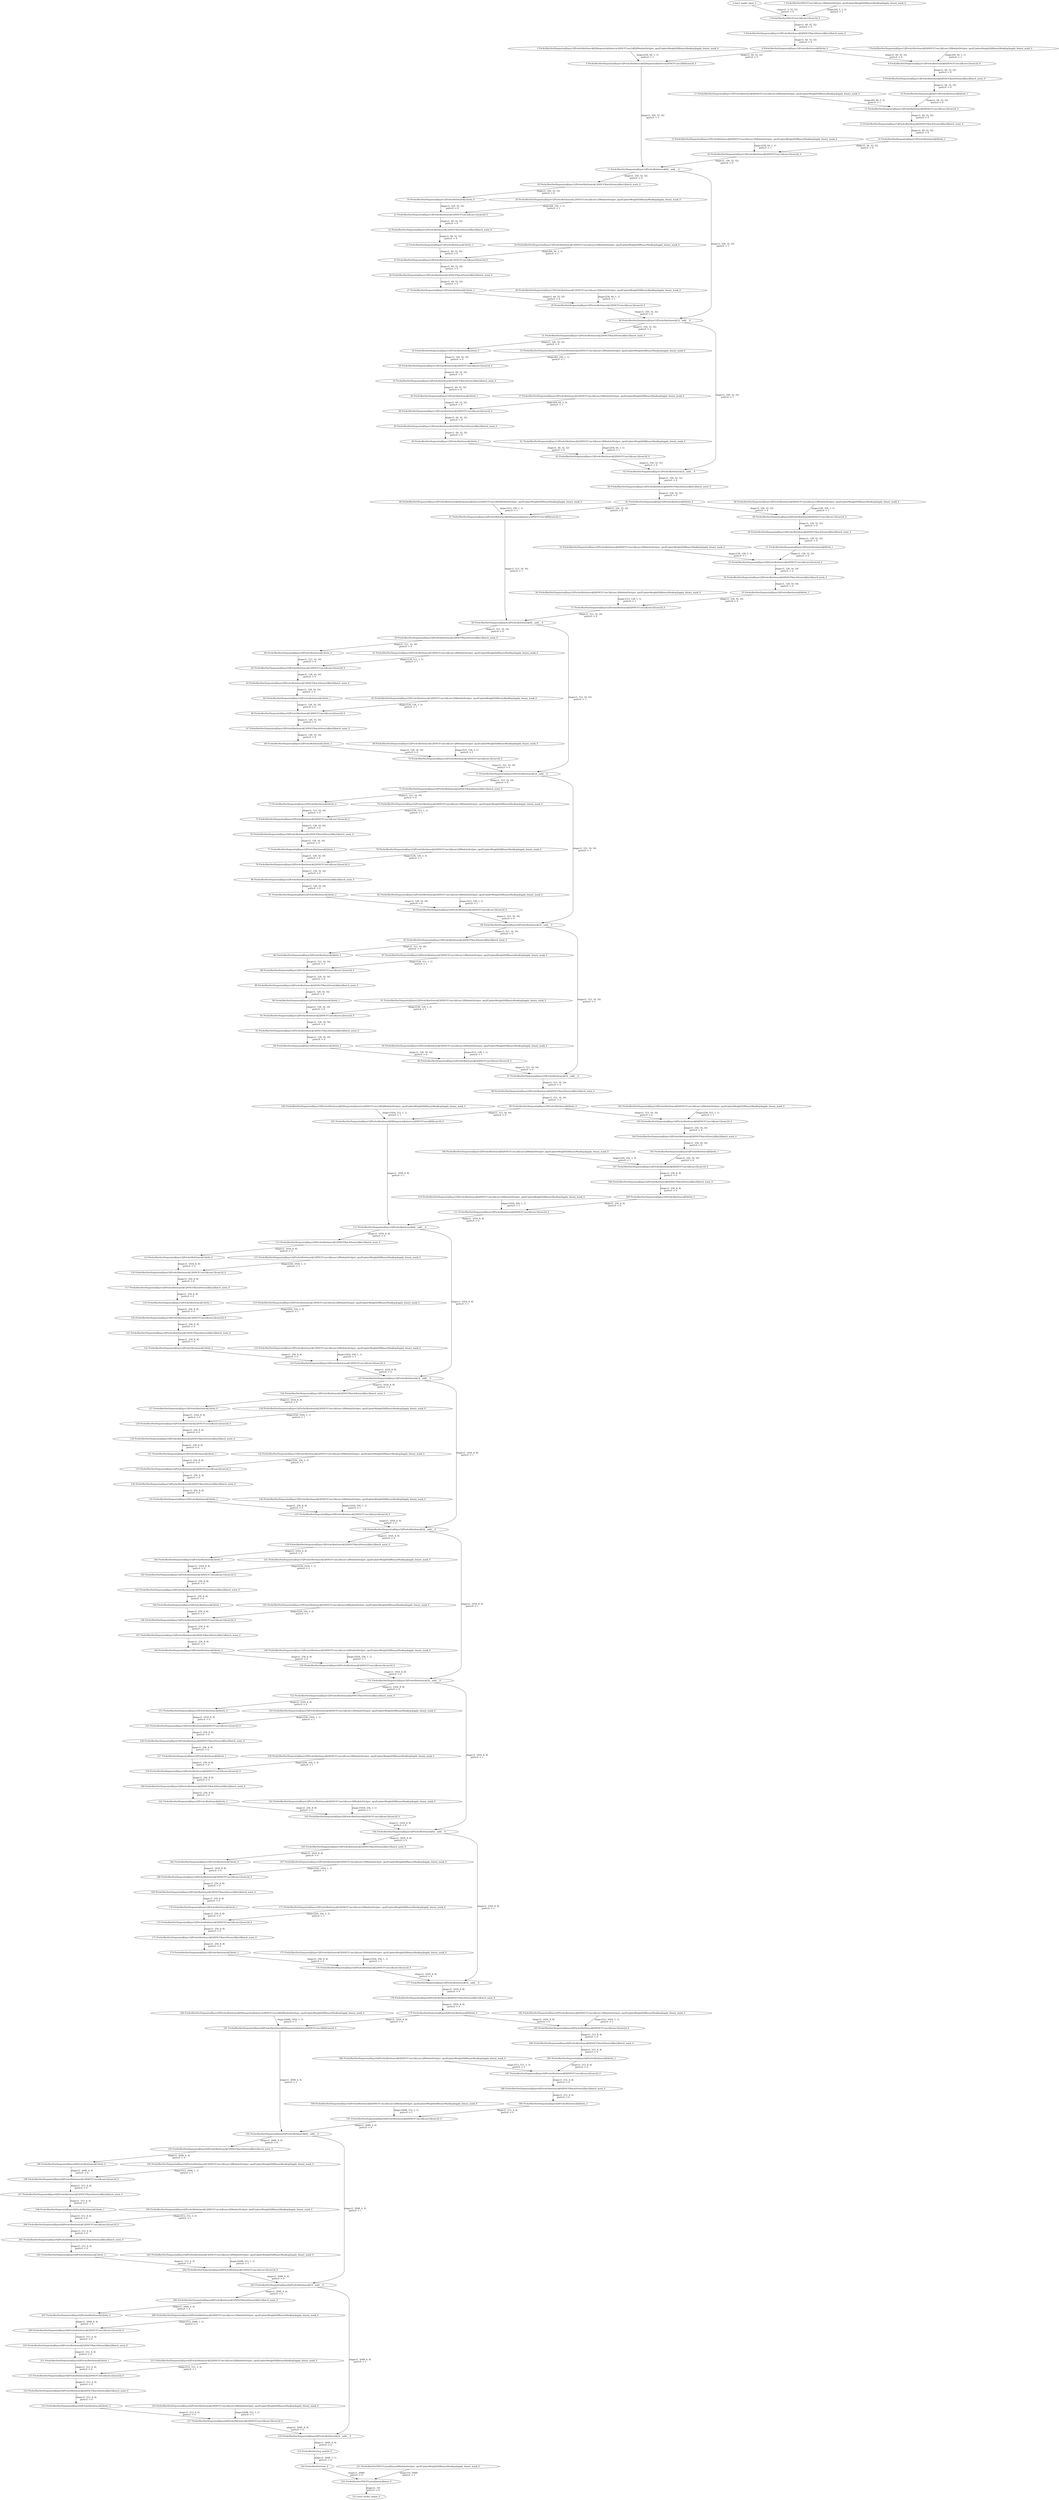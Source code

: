 strict digraph  {
"0 /nncf_model_input_0" [id=0, type=nncf_model_input];
"1 PreActResNet/NNCFConv2d[conv1]/ModuleDict[pre_ops]/UpdateWeight[0]/BinaryMask[op]/apply_binary_mask_0" [id=1, type=apply_binary_mask];
"2 PreActResNet/NNCFConv2d[conv1]/conv2d_0" [id=2, type=conv2d];
"3 PreActResNet/Sequential[layer1]/PreActBottleneck[0]/NNCFBatchNorm2d[bn1]/batch_norm_0" [id=3, type=batch_norm];
"4 PreActResNet/Sequential[layer1]/PreActBottleneck[0]/relu_0" [id=4, type=relu];
"5 PreActResNet/Sequential[layer1]/PreActBottleneck[0]/Sequential[shortcut]/NNCFConv2d[0]/ModuleDict[pre_ops]/UpdateWeight[0]/BinaryMask[op]/apply_binary_mask_0" [id=5, type=apply_binary_mask];
"6 PreActResNet/Sequential[layer1]/PreActBottleneck[0]/Sequential[shortcut]/NNCFConv2d[0]/conv2d_0" [id=6, type=conv2d];
"7 PreActResNet/Sequential[layer1]/PreActBottleneck[0]/NNCFConv2d[conv1]/ModuleDict[pre_ops]/UpdateWeight[0]/BinaryMask[op]/apply_binary_mask_0" [id=7, type=apply_binary_mask];
"8 PreActResNet/Sequential[layer1]/PreActBottleneck[0]/NNCFConv2d[conv1]/conv2d_0" [id=8, type=conv2d];
"9 PreActResNet/Sequential[layer1]/PreActBottleneck[0]/NNCFBatchNorm2d[bn2]/batch_norm_0" [id=9, type=batch_norm];
"10 PreActResNet/Sequential[layer1]/PreActBottleneck[0]/relu_1" [id=10, type=relu];
"11 PreActResNet/Sequential[layer1]/PreActBottleneck[0]/NNCFConv2d[conv2]/ModuleDict[pre_ops]/UpdateWeight[0]/BinaryMask[op]/apply_binary_mask_0" [id=11, type=apply_binary_mask];
"12 PreActResNet/Sequential[layer1]/PreActBottleneck[0]/NNCFConv2d[conv2]/conv2d_0" [id=12, type=conv2d];
"13 PreActResNet/Sequential[layer1]/PreActBottleneck[0]/NNCFBatchNorm2d[bn3]/batch_norm_0" [id=13, type=batch_norm];
"14 PreActResNet/Sequential[layer1]/PreActBottleneck[0]/relu_2" [id=14, type=relu];
"15 PreActResNet/Sequential[layer1]/PreActBottleneck[0]/NNCFConv2d[conv3]/ModuleDict[pre_ops]/UpdateWeight[0]/BinaryMask[op]/apply_binary_mask_0" [id=15, type=apply_binary_mask];
"16 PreActResNet/Sequential[layer1]/PreActBottleneck[0]/NNCFConv2d[conv3]/conv2d_0" [id=16, type=conv2d];
"17 PreActResNet/Sequential[layer1]/PreActBottleneck[0]/__iadd___0" [id=17, type=__iadd__];
"18 PreActResNet/Sequential[layer1]/PreActBottleneck[1]/NNCFBatchNorm2d[bn1]/batch_norm_0" [id=18, type=batch_norm];
"19 PreActResNet/Sequential[layer1]/PreActBottleneck[1]/relu_0" [id=19, type=relu];
"20 PreActResNet/Sequential[layer1]/PreActBottleneck[1]/NNCFConv2d[conv1]/ModuleDict[pre_ops]/UpdateWeight[0]/BinaryMask[op]/apply_binary_mask_0" [id=20, type=apply_binary_mask];
"21 PreActResNet/Sequential[layer1]/PreActBottleneck[1]/NNCFConv2d[conv1]/conv2d_0" [id=21, type=conv2d];
"22 PreActResNet/Sequential[layer1]/PreActBottleneck[1]/NNCFBatchNorm2d[bn2]/batch_norm_0" [id=22, type=batch_norm];
"23 PreActResNet/Sequential[layer1]/PreActBottleneck[1]/relu_1" [id=23, type=relu];
"24 PreActResNet/Sequential[layer1]/PreActBottleneck[1]/NNCFConv2d[conv2]/ModuleDict[pre_ops]/UpdateWeight[0]/BinaryMask[op]/apply_binary_mask_0" [id=24, type=apply_binary_mask];
"25 PreActResNet/Sequential[layer1]/PreActBottleneck[1]/NNCFConv2d[conv2]/conv2d_0" [id=25, type=conv2d];
"26 PreActResNet/Sequential[layer1]/PreActBottleneck[1]/NNCFBatchNorm2d[bn3]/batch_norm_0" [id=26, type=batch_norm];
"27 PreActResNet/Sequential[layer1]/PreActBottleneck[1]/relu_2" [id=27, type=relu];
"28 PreActResNet/Sequential[layer1]/PreActBottleneck[1]/NNCFConv2d[conv3]/ModuleDict[pre_ops]/UpdateWeight[0]/BinaryMask[op]/apply_binary_mask_0" [id=28, type=apply_binary_mask];
"29 PreActResNet/Sequential[layer1]/PreActBottleneck[1]/NNCFConv2d[conv3]/conv2d_0" [id=29, type=conv2d];
"30 PreActResNet/Sequential[layer1]/PreActBottleneck[1]/__iadd___0" [id=30, type=__iadd__];
"31 PreActResNet/Sequential[layer1]/PreActBottleneck[2]/NNCFBatchNorm2d[bn1]/batch_norm_0" [id=31, type=batch_norm];
"32 PreActResNet/Sequential[layer1]/PreActBottleneck[2]/relu_0" [id=32, type=relu];
"33 PreActResNet/Sequential[layer1]/PreActBottleneck[2]/NNCFConv2d[conv1]/ModuleDict[pre_ops]/UpdateWeight[0]/BinaryMask[op]/apply_binary_mask_0" [id=33, type=apply_binary_mask];
"34 PreActResNet/Sequential[layer1]/PreActBottleneck[2]/NNCFConv2d[conv1]/conv2d_0" [id=34, type=conv2d];
"35 PreActResNet/Sequential[layer1]/PreActBottleneck[2]/NNCFBatchNorm2d[bn2]/batch_norm_0" [id=35, type=batch_norm];
"36 PreActResNet/Sequential[layer1]/PreActBottleneck[2]/relu_1" [id=36, type=relu];
"37 PreActResNet/Sequential[layer1]/PreActBottleneck[2]/NNCFConv2d[conv2]/ModuleDict[pre_ops]/UpdateWeight[0]/BinaryMask[op]/apply_binary_mask_0" [id=37, type=apply_binary_mask];
"38 PreActResNet/Sequential[layer1]/PreActBottleneck[2]/NNCFConv2d[conv2]/conv2d_0" [id=38, type=conv2d];
"39 PreActResNet/Sequential[layer1]/PreActBottleneck[2]/NNCFBatchNorm2d[bn3]/batch_norm_0" [id=39, type=batch_norm];
"40 PreActResNet/Sequential[layer1]/PreActBottleneck[2]/relu_2" [id=40, type=relu];
"41 PreActResNet/Sequential[layer1]/PreActBottleneck[2]/NNCFConv2d[conv3]/ModuleDict[pre_ops]/UpdateWeight[0]/BinaryMask[op]/apply_binary_mask_0" [id=41, type=apply_binary_mask];
"42 PreActResNet/Sequential[layer1]/PreActBottleneck[2]/NNCFConv2d[conv3]/conv2d_0" [id=42, type=conv2d];
"43 PreActResNet/Sequential[layer1]/PreActBottleneck[2]/__iadd___0" [id=43, type=__iadd__];
"44 PreActResNet/Sequential[layer2]/PreActBottleneck[0]/NNCFBatchNorm2d[bn1]/batch_norm_0" [id=44, type=batch_norm];
"45 PreActResNet/Sequential[layer2]/PreActBottleneck[0]/relu_0" [id=45, type=relu];
"46 PreActResNet/Sequential[layer2]/PreActBottleneck[0]/Sequential[shortcut]/NNCFConv2d[0]/ModuleDict[pre_ops]/UpdateWeight[0]/BinaryMask[op]/apply_binary_mask_0" [id=46, type=apply_binary_mask];
"47 PreActResNet/Sequential[layer2]/PreActBottleneck[0]/Sequential[shortcut]/NNCFConv2d[0]/conv2d_0" [id=47, type=conv2d];
"48 PreActResNet/Sequential[layer2]/PreActBottleneck[0]/NNCFConv2d[conv1]/ModuleDict[pre_ops]/UpdateWeight[0]/BinaryMask[op]/apply_binary_mask_0" [id=48, type=apply_binary_mask];
"49 PreActResNet/Sequential[layer2]/PreActBottleneck[0]/NNCFConv2d[conv1]/conv2d_0" [id=49, type=conv2d];
"50 PreActResNet/Sequential[layer2]/PreActBottleneck[0]/NNCFBatchNorm2d[bn2]/batch_norm_0" [id=50, type=batch_norm];
"51 PreActResNet/Sequential[layer2]/PreActBottleneck[0]/relu_1" [id=51, type=relu];
"52 PreActResNet/Sequential[layer2]/PreActBottleneck[0]/NNCFConv2d[conv2]/ModuleDict[pre_ops]/UpdateWeight[0]/BinaryMask[op]/apply_binary_mask_0" [id=52, type=apply_binary_mask];
"53 PreActResNet/Sequential[layer2]/PreActBottleneck[0]/NNCFConv2d[conv2]/conv2d_0" [id=53, type=conv2d];
"54 PreActResNet/Sequential[layer2]/PreActBottleneck[0]/NNCFBatchNorm2d[bn3]/batch_norm_0" [id=54, type=batch_norm];
"55 PreActResNet/Sequential[layer2]/PreActBottleneck[0]/relu_2" [id=55, type=relu];
"56 PreActResNet/Sequential[layer2]/PreActBottleneck[0]/NNCFConv2d[conv3]/ModuleDict[pre_ops]/UpdateWeight[0]/BinaryMask[op]/apply_binary_mask_0" [id=56, type=apply_binary_mask];
"57 PreActResNet/Sequential[layer2]/PreActBottleneck[0]/NNCFConv2d[conv3]/conv2d_0" [id=57, type=conv2d];
"58 PreActResNet/Sequential[layer2]/PreActBottleneck[0]/__iadd___0" [id=58, type=__iadd__];
"59 PreActResNet/Sequential[layer2]/PreActBottleneck[1]/NNCFBatchNorm2d[bn1]/batch_norm_0" [id=59, type=batch_norm];
"60 PreActResNet/Sequential[layer2]/PreActBottleneck[1]/relu_0" [id=60, type=relu];
"61 PreActResNet/Sequential[layer2]/PreActBottleneck[1]/NNCFConv2d[conv1]/ModuleDict[pre_ops]/UpdateWeight[0]/BinaryMask[op]/apply_binary_mask_0" [id=61, type=apply_binary_mask];
"62 PreActResNet/Sequential[layer2]/PreActBottleneck[1]/NNCFConv2d[conv1]/conv2d_0" [id=62, type=conv2d];
"63 PreActResNet/Sequential[layer2]/PreActBottleneck[1]/NNCFBatchNorm2d[bn2]/batch_norm_0" [id=63, type=batch_norm];
"64 PreActResNet/Sequential[layer2]/PreActBottleneck[1]/relu_1" [id=64, type=relu];
"65 PreActResNet/Sequential[layer2]/PreActBottleneck[1]/NNCFConv2d[conv2]/ModuleDict[pre_ops]/UpdateWeight[0]/BinaryMask[op]/apply_binary_mask_0" [id=65, type=apply_binary_mask];
"66 PreActResNet/Sequential[layer2]/PreActBottleneck[1]/NNCFConv2d[conv2]/conv2d_0" [id=66, type=conv2d];
"67 PreActResNet/Sequential[layer2]/PreActBottleneck[1]/NNCFBatchNorm2d[bn3]/batch_norm_0" [id=67, type=batch_norm];
"68 PreActResNet/Sequential[layer2]/PreActBottleneck[1]/relu_2" [id=68, type=relu];
"69 PreActResNet/Sequential[layer2]/PreActBottleneck[1]/NNCFConv2d[conv3]/ModuleDict[pre_ops]/UpdateWeight[0]/BinaryMask[op]/apply_binary_mask_0" [id=69, type=apply_binary_mask];
"70 PreActResNet/Sequential[layer2]/PreActBottleneck[1]/NNCFConv2d[conv3]/conv2d_0" [id=70, type=conv2d];
"71 PreActResNet/Sequential[layer2]/PreActBottleneck[1]/__iadd___0" [id=71, type=__iadd__];
"72 PreActResNet/Sequential[layer2]/PreActBottleneck[2]/NNCFBatchNorm2d[bn1]/batch_norm_0" [id=72, type=batch_norm];
"73 PreActResNet/Sequential[layer2]/PreActBottleneck[2]/relu_0" [id=73, type=relu];
"74 PreActResNet/Sequential[layer2]/PreActBottleneck[2]/NNCFConv2d[conv1]/ModuleDict[pre_ops]/UpdateWeight[0]/BinaryMask[op]/apply_binary_mask_0" [id=74, type=apply_binary_mask];
"75 PreActResNet/Sequential[layer2]/PreActBottleneck[2]/NNCFConv2d[conv1]/conv2d_0" [id=75, type=conv2d];
"76 PreActResNet/Sequential[layer2]/PreActBottleneck[2]/NNCFBatchNorm2d[bn2]/batch_norm_0" [id=76, type=batch_norm];
"77 PreActResNet/Sequential[layer2]/PreActBottleneck[2]/relu_1" [id=77, type=relu];
"78 PreActResNet/Sequential[layer2]/PreActBottleneck[2]/NNCFConv2d[conv2]/ModuleDict[pre_ops]/UpdateWeight[0]/BinaryMask[op]/apply_binary_mask_0" [id=78, type=apply_binary_mask];
"79 PreActResNet/Sequential[layer2]/PreActBottleneck[2]/NNCFConv2d[conv2]/conv2d_0" [id=79, type=conv2d];
"80 PreActResNet/Sequential[layer2]/PreActBottleneck[2]/NNCFBatchNorm2d[bn3]/batch_norm_0" [id=80, type=batch_norm];
"81 PreActResNet/Sequential[layer2]/PreActBottleneck[2]/relu_2" [id=81, type=relu];
"82 PreActResNet/Sequential[layer2]/PreActBottleneck[2]/NNCFConv2d[conv3]/ModuleDict[pre_ops]/UpdateWeight[0]/BinaryMask[op]/apply_binary_mask_0" [id=82, type=apply_binary_mask];
"83 PreActResNet/Sequential[layer2]/PreActBottleneck[2]/NNCFConv2d[conv3]/conv2d_0" [id=83, type=conv2d];
"84 PreActResNet/Sequential[layer2]/PreActBottleneck[2]/__iadd___0" [id=84, type=__iadd__];
"85 PreActResNet/Sequential[layer2]/PreActBottleneck[3]/NNCFBatchNorm2d[bn1]/batch_norm_0" [id=85, type=batch_norm];
"86 PreActResNet/Sequential[layer2]/PreActBottleneck[3]/relu_0" [id=86, type=relu];
"87 PreActResNet/Sequential[layer2]/PreActBottleneck[3]/NNCFConv2d[conv1]/ModuleDict[pre_ops]/UpdateWeight[0]/BinaryMask[op]/apply_binary_mask_0" [id=87, type=apply_binary_mask];
"88 PreActResNet/Sequential[layer2]/PreActBottleneck[3]/NNCFConv2d[conv1]/conv2d_0" [id=88, type=conv2d];
"89 PreActResNet/Sequential[layer2]/PreActBottleneck[3]/NNCFBatchNorm2d[bn2]/batch_norm_0" [id=89, type=batch_norm];
"90 PreActResNet/Sequential[layer2]/PreActBottleneck[3]/relu_1" [id=90, type=relu];
"91 PreActResNet/Sequential[layer2]/PreActBottleneck[3]/NNCFConv2d[conv2]/ModuleDict[pre_ops]/UpdateWeight[0]/BinaryMask[op]/apply_binary_mask_0" [id=91, type=apply_binary_mask];
"92 PreActResNet/Sequential[layer2]/PreActBottleneck[3]/NNCFConv2d[conv2]/conv2d_0" [id=92, type=conv2d];
"93 PreActResNet/Sequential[layer2]/PreActBottleneck[3]/NNCFBatchNorm2d[bn3]/batch_norm_0" [id=93, type=batch_norm];
"94 PreActResNet/Sequential[layer2]/PreActBottleneck[3]/relu_2" [id=94, type=relu];
"95 PreActResNet/Sequential[layer2]/PreActBottleneck[3]/NNCFConv2d[conv3]/ModuleDict[pre_ops]/UpdateWeight[0]/BinaryMask[op]/apply_binary_mask_0" [id=95, type=apply_binary_mask];
"96 PreActResNet/Sequential[layer2]/PreActBottleneck[3]/NNCFConv2d[conv3]/conv2d_0" [id=96, type=conv2d];
"97 PreActResNet/Sequential[layer2]/PreActBottleneck[3]/__iadd___0" [id=97, type=__iadd__];
"98 PreActResNet/Sequential[layer3]/PreActBottleneck[0]/NNCFBatchNorm2d[bn1]/batch_norm_0" [id=98, type=batch_norm];
"99 PreActResNet/Sequential[layer3]/PreActBottleneck[0]/relu_0" [id=99, type=relu];
"100 PreActResNet/Sequential[layer3]/PreActBottleneck[0]/Sequential[shortcut]/NNCFConv2d[0]/ModuleDict[pre_ops]/UpdateWeight[0]/BinaryMask[op]/apply_binary_mask_0" [id=100, type=apply_binary_mask];
"101 PreActResNet/Sequential[layer3]/PreActBottleneck[0]/Sequential[shortcut]/NNCFConv2d[0]/conv2d_0" [id=101, type=conv2d];
"102 PreActResNet/Sequential[layer3]/PreActBottleneck[0]/NNCFConv2d[conv1]/ModuleDict[pre_ops]/UpdateWeight[0]/BinaryMask[op]/apply_binary_mask_0" [id=102, type=apply_binary_mask];
"103 PreActResNet/Sequential[layer3]/PreActBottleneck[0]/NNCFConv2d[conv1]/conv2d_0" [id=103, type=conv2d];
"104 PreActResNet/Sequential[layer3]/PreActBottleneck[0]/NNCFBatchNorm2d[bn2]/batch_norm_0" [id=104, type=batch_norm];
"105 PreActResNet/Sequential[layer3]/PreActBottleneck[0]/relu_1" [id=105, type=relu];
"106 PreActResNet/Sequential[layer3]/PreActBottleneck[0]/NNCFConv2d[conv2]/ModuleDict[pre_ops]/UpdateWeight[0]/BinaryMask[op]/apply_binary_mask_0" [id=106, type=apply_binary_mask];
"107 PreActResNet/Sequential[layer3]/PreActBottleneck[0]/NNCFConv2d[conv2]/conv2d_0" [id=107, type=conv2d];
"108 PreActResNet/Sequential[layer3]/PreActBottleneck[0]/NNCFBatchNorm2d[bn3]/batch_norm_0" [id=108, type=batch_norm];
"109 PreActResNet/Sequential[layer3]/PreActBottleneck[0]/relu_2" [id=109, type=relu];
"110 PreActResNet/Sequential[layer3]/PreActBottleneck[0]/NNCFConv2d[conv3]/ModuleDict[pre_ops]/UpdateWeight[0]/BinaryMask[op]/apply_binary_mask_0" [id=110, type=apply_binary_mask];
"111 PreActResNet/Sequential[layer3]/PreActBottleneck[0]/NNCFConv2d[conv3]/conv2d_0" [id=111, type=conv2d];
"112 PreActResNet/Sequential[layer3]/PreActBottleneck[0]/__iadd___0" [id=112, type=__iadd__];
"113 PreActResNet/Sequential[layer3]/PreActBottleneck[1]/NNCFBatchNorm2d[bn1]/batch_norm_0" [id=113, type=batch_norm];
"114 PreActResNet/Sequential[layer3]/PreActBottleneck[1]/relu_0" [id=114, type=relu];
"115 PreActResNet/Sequential[layer3]/PreActBottleneck[1]/NNCFConv2d[conv1]/ModuleDict[pre_ops]/UpdateWeight[0]/BinaryMask[op]/apply_binary_mask_0" [id=115, type=apply_binary_mask];
"116 PreActResNet/Sequential[layer3]/PreActBottleneck[1]/NNCFConv2d[conv1]/conv2d_0" [id=116, type=conv2d];
"117 PreActResNet/Sequential[layer3]/PreActBottleneck[1]/NNCFBatchNorm2d[bn2]/batch_norm_0" [id=117, type=batch_norm];
"118 PreActResNet/Sequential[layer3]/PreActBottleneck[1]/relu_1" [id=118, type=relu];
"119 PreActResNet/Sequential[layer3]/PreActBottleneck[1]/NNCFConv2d[conv2]/ModuleDict[pre_ops]/UpdateWeight[0]/BinaryMask[op]/apply_binary_mask_0" [id=119, type=apply_binary_mask];
"120 PreActResNet/Sequential[layer3]/PreActBottleneck[1]/NNCFConv2d[conv2]/conv2d_0" [id=120, type=conv2d];
"121 PreActResNet/Sequential[layer3]/PreActBottleneck[1]/NNCFBatchNorm2d[bn3]/batch_norm_0" [id=121, type=batch_norm];
"122 PreActResNet/Sequential[layer3]/PreActBottleneck[1]/relu_2" [id=122, type=relu];
"123 PreActResNet/Sequential[layer3]/PreActBottleneck[1]/NNCFConv2d[conv3]/ModuleDict[pre_ops]/UpdateWeight[0]/BinaryMask[op]/apply_binary_mask_0" [id=123, type=apply_binary_mask];
"124 PreActResNet/Sequential[layer3]/PreActBottleneck[1]/NNCFConv2d[conv3]/conv2d_0" [id=124, type=conv2d];
"125 PreActResNet/Sequential[layer3]/PreActBottleneck[1]/__iadd___0" [id=125, type=__iadd__];
"126 PreActResNet/Sequential[layer3]/PreActBottleneck[2]/NNCFBatchNorm2d[bn1]/batch_norm_0" [id=126, type=batch_norm];
"127 PreActResNet/Sequential[layer3]/PreActBottleneck[2]/relu_0" [id=127, type=relu];
"128 PreActResNet/Sequential[layer3]/PreActBottleneck[2]/NNCFConv2d[conv1]/ModuleDict[pre_ops]/UpdateWeight[0]/BinaryMask[op]/apply_binary_mask_0" [id=128, type=apply_binary_mask];
"129 PreActResNet/Sequential[layer3]/PreActBottleneck[2]/NNCFConv2d[conv1]/conv2d_0" [id=129, type=conv2d];
"130 PreActResNet/Sequential[layer3]/PreActBottleneck[2]/NNCFBatchNorm2d[bn2]/batch_norm_0" [id=130, type=batch_norm];
"131 PreActResNet/Sequential[layer3]/PreActBottleneck[2]/relu_1" [id=131, type=relu];
"132 PreActResNet/Sequential[layer3]/PreActBottleneck[2]/NNCFConv2d[conv2]/ModuleDict[pre_ops]/UpdateWeight[0]/BinaryMask[op]/apply_binary_mask_0" [id=132, type=apply_binary_mask];
"133 PreActResNet/Sequential[layer3]/PreActBottleneck[2]/NNCFConv2d[conv2]/conv2d_0" [id=133, type=conv2d];
"134 PreActResNet/Sequential[layer3]/PreActBottleneck[2]/NNCFBatchNorm2d[bn3]/batch_norm_0" [id=134, type=batch_norm];
"135 PreActResNet/Sequential[layer3]/PreActBottleneck[2]/relu_2" [id=135, type=relu];
"136 PreActResNet/Sequential[layer3]/PreActBottleneck[2]/NNCFConv2d[conv3]/ModuleDict[pre_ops]/UpdateWeight[0]/BinaryMask[op]/apply_binary_mask_0" [id=136, type=apply_binary_mask];
"137 PreActResNet/Sequential[layer3]/PreActBottleneck[2]/NNCFConv2d[conv3]/conv2d_0" [id=137, type=conv2d];
"138 PreActResNet/Sequential[layer3]/PreActBottleneck[2]/__iadd___0" [id=138, type=__iadd__];
"139 PreActResNet/Sequential[layer3]/PreActBottleneck[3]/NNCFBatchNorm2d[bn1]/batch_norm_0" [id=139, type=batch_norm];
"140 PreActResNet/Sequential[layer3]/PreActBottleneck[3]/relu_0" [id=140, type=relu];
"141 PreActResNet/Sequential[layer3]/PreActBottleneck[3]/NNCFConv2d[conv1]/ModuleDict[pre_ops]/UpdateWeight[0]/BinaryMask[op]/apply_binary_mask_0" [id=141, type=apply_binary_mask];
"142 PreActResNet/Sequential[layer3]/PreActBottleneck[3]/NNCFConv2d[conv1]/conv2d_0" [id=142, type=conv2d];
"143 PreActResNet/Sequential[layer3]/PreActBottleneck[3]/NNCFBatchNorm2d[bn2]/batch_norm_0" [id=143, type=batch_norm];
"144 PreActResNet/Sequential[layer3]/PreActBottleneck[3]/relu_1" [id=144, type=relu];
"145 PreActResNet/Sequential[layer3]/PreActBottleneck[3]/NNCFConv2d[conv2]/ModuleDict[pre_ops]/UpdateWeight[0]/BinaryMask[op]/apply_binary_mask_0" [id=145, type=apply_binary_mask];
"146 PreActResNet/Sequential[layer3]/PreActBottleneck[3]/NNCFConv2d[conv2]/conv2d_0" [id=146, type=conv2d];
"147 PreActResNet/Sequential[layer3]/PreActBottleneck[3]/NNCFBatchNorm2d[bn3]/batch_norm_0" [id=147, type=batch_norm];
"148 PreActResNet/Sequential[layer3]/PreActBottleneck[3]/relu_2" [id=148, type=relu];
"149 PreActResNet/Sequential[layer3]/PreActBottleneck[3]/NNCFConv2d[conv3]/ModuleDict[pre_ops]/UpdateWeight[0]/BinaryMask[op]/apply_binary_mask_0" [id=149, type=apply_binary_mask];
"150 PreActResNet/Sequential[layer3]/PreActBottleneck[3]/NNCFConv2d[conv3]/conv2d_0" [id=150, type=conv2d];
"151 PreActResNet/Sequential[layer3]/PreActBottleneck[3]/__iadd___0" [id=151, type=__iadd__];
"152 PreActResNet/Sequential[layer3]/PreActBottleneck[4]/NNCFBatchNorm2d[bn1]/batch_norm_0" [id=152, type=batch_norm];
"153 PreActResNet/Sequential[layer3]/PreActBottleneck[4]/relu_0" [id=153, type=relu];
"154 PreActResNet/Sequential[layer3]/PreActBottleneck[4]/NNCFConv2d[conv1]/ModuleDict[pre_ops]/UpdateWeight[0]/BinaryMask[op]/apply_binary_mask_0" [id=154, type=apply_binary_mask];
"155 PreActResNet/Sequential[layer3]/PreActBottleneck[4]/NNCFConv2d[conv1]/conv2d_0" [id=155, type=conv2d];
"156 PreActResNet/Sequential[layer3]/PreActBottleneck[4]/NNCFBatchNorm2d[bn2]/batch_norm_0" [id=156, type=batch_norm];
"157 PreActResNet/Sequential[layer3]/PreActBottleneck[4]/relu_1" [id=157, type=relu];
"158 PreActResNet/Sequential[layer3]/PreActBottleneck[4]/NNCFConv2d[conv2]/ModuleDict[pre_ops]/UpdateWeight[0]/BinaryMask[op]/apply_binary_mask_0" [id=158, type=apply_binary_mask];
"159 PreActResNet/Sequential[layer3]/PreActBottleneck[4]/NNCFConv2d[conv2]/conv2d_0" [id=159, type=conv2d];
"160 PreActResNet/Sequential[layer3]/PreActBottleneck[4]/NNCFBatchNorm2d[bn3]/batch_norm_0" [id=160, type=batch_norm];
"161 PreActResNet/Sequential[layer3]/PreActBottleneck[4]/relu_2" [id=161, type=relu];
"162 PreActResNet/Sequential[layer3]/PreActBottleneck[4]/NNCFConv2d[conv3]/ModuleDict[pre_ops]/UpdateWeight[0]/BinaryMask[op]/apply_binary_mask_0" [id=162, type=apply_binary_mask];
"163 PreActResNet/Sequential[layer3]/PreActBottleneck[4]/NNCFConv2d[conv3]/conv2d_0" [id=163, type=conv2d];
"164 PreActResNet/Sequential[layer3]/PreActBottleneck[4]/__iadd___0" [id=164, type=__iadd__];
"165 PreActResNet/Sequential[layer3]/PreActBottleneck[5]/NNCFBatchNorm2d[bn1]/batch_norm_0" [id=165, type=batch_norm];
"166 PreActResNet/Sequential[layer3]/PreActBottleneck[5]/relu_0" [id=166, type=relu];
"167 PreActResNet/Sequential[layer3]/PreActBottleneck[5]/NNCFConv2d[conv1]/ModuleDict[pre_ops]/UpdateWeight[0]/BinaryMask[op]/apply_binary_mask_0" [id=167, type=apply_binary_mask];
"168 PreActResNet/Sequential[layer3]/PreActBottleneck[5]/NNCFConv2d[conv1]/conv2d_0" [id=168, type=conv2d];
"169 PreActResNet/Sequential[layer3]/PreActBottleneck[5]/NNCFBatchNorm2d[bn2]/batch_norm_0" [id=169, type=batch_norm];
"170 PreActResNet/Sequential[layer3]/PreActBottleneck[5]/relu_1" [id=170, type=relu];
"171 PreActResNet/Sequential[layer3]/PreActBottleneck[5]/NNCFConv2d[conv2]/ModuleDict[pre_ops]/UpdateWeight[0]/BinaryMask[op]/apply_binary_mask_0" [id=171, type=apply_binary_mask];
"172 PreActResNet/Sequential[layer3]/PreActBottleneck[5]/NNCFConv2d[conv2]/conv2d_0" [id=172, type=conv2d];
"173 PreActResNet/Sequential[layer3]/PreActBottleneck[5]/NNCFBatchNorm2d[bn3]/batch_norm_0" [id=173, type=batch_norm];
"174 PreActResNet/Sequential[layer3]/PreActBottleneck[5]/relu_2" [id=174, type=relu];
"175 PreActResNet/Sequential[layer3]/PreActBottleneck[5]/NNCFConv2d[conv3]/ModuleDict[pre_ops]/UpdateWeight[0]/BinaryMask[op]/apply_binary_mask_0" [id=175, type=apply_binary_mask];
"176 PreActResNet/Sequential[layer3]/PreActBottleneck[5]/NNCFConv2d[conv3]/conv2d_0" [id=176, type=conv2d];
"177 PreActResNet/Sequential[layer3]/PreActBottleneck[5]/__iadd___0" [id=177, type=__iadd__];
"178 PreActResNet/Sequential[layer4]/PreActBottleneck[0]/NNCFBatchNorm2d[bn1]/batch_norm_0" [id=178, type=batch_norm];
"179 PreActResNet/Sequential[layer4]/PreActBottleneck[0]/relu_0" [id=179, type=relu];
"180 PreActResNet/Sequential[layer4]/PreActBottleneck[0]/Sequential[shortcut]/NNCFConv2d[0]/ModuleDict[pre_ops]/UpdateWeight[0]/BinaryMask[op]/apply_binary_mask_0" [id=180, type=apply_binary_mask];
"181 PreActResNet/Sequential[layer4]/PreActBottleneck[0]/Sequential[shortcut]/NNCFConv2d[0]/conv2d_0" [id=181, type=conv2d];
"182 PreActResNet/Sequential[layer4]/PreActBottleneck[0]/NNCFConv2d[conv1]/ModuleDict[pre_ops]/UpdateWeight[0]/BinaryMask[op]/apply_binary_mask_0" [id=182, type=apply_binary_mask];
"183 PreActResNet/Sequential[layer4]/PreActBottleneck[0]/NNCFConv2d[conv1]/conv2d_0" [id=183, type=conv2d];
"184 PreActResNet/Sequential[layer4]/PreActBottleneck[0]/NNCFBatchNorm2d[bn2]/batch_norm_0" [id=184, type=batch_norm];
"185 PreActResNet/Sequential[layer4]/PreActBottleneck[0]/relu_1" [id=185, type=relu];
"186 PreActResNet/Sequential[layer4]/PreActBottleneck[0]/NNCFConv2d[conv2]/ModuleDict[pre_ops]/UpdateWeight[0]/BinaryMask[op]/apply_binary_mask_0" [id=186, type=apply_binary_mask];
"187 PreActResNet/Sequential[layer4]/PreActBottleneck[0]/NNCFConv2d[conv2]/conv2d_0" [id=187, type=conv2d];
"188 PreActResNet/Sequential[layer4]/PreActBottleneck[0]/NNCFBatchNorm2d[bn3]/batch_norm_0" [id=188, type=batch_norm];
"189 PreActResNet/Sequential[layer4]/PreActBottleneck[0]/relu_2" [id=189, type=relu];
"190 PreActResNet/Sequential[layer4]/PreActBottleneck[0]/NNCFConv2d[conv3]/ModuleDict[pre_ops]/UpdateWeight[0]/BinaryMask[op]/apply_binary_mask_0" [id=190, type=apply_binary_mask];
"191 PreActResNet/Sequential[layer4]/PreActBottleneck[0]/NNCFConv2d[conv3]/conv2d_0" [id=191, type=conv2d];
"192 PreActResNet/Sequential[layer4]/PreActBottleneck[0]/__iadd___0" [id=192, type=__iadd__];
"193 PreActResNet/Sequential[layer4]/PreActBottleneck[1]/NNCFBatchNorm2d[bn1]/batch_norm_0" [id=193, type=batch_norm];
"194 PreActResNet/Sequential[layer4]/PreActBottleneck[1]/relu_0" [id=194, type=relu];
"195 PreActResNet/Sequential[layer4]/PreActBottleneck[1]/NNCFConv2d[conv1]/ModuleDict[pre_ops]/UpdateWeight[0]/BinaryMask[op]/apply_binary_mask_0" [id=195, type=apply_binary_mask];
"196 PreActResNet/Sequential[layer4]/PreActBottleneck[1]/NNCFConv2d[conv1]/conv2d_0" [id=196, type=conv2d];
"197 PreActResNet/Sequential[layer4]/PreActBottleneck[1]/NNCFBatchNorm2d[bn2]/batch_norm_0" [id=197, type=batch_norm];
"198 PreActResNet/Sequential[layer4]/PreActBottleneck[1]/relu_1" [id=198, type=relu];
"199 PreActResNet/Sequential[layer4]/PreActBottleneck[1]/NNCFConv2d[conv2]/ModuleDict[pre_ops]/UpdateWeight[0]/BinaryMask[op]/apply_binary_mask_0" [id=199, type=apply_binary_mask];
"200 PreActResNet/Sequential[layer4]/PreActBottleneck[1]/NNCFConv2d[conv2]/conv2d_0" [id=200, type=conv2d];
"201 PreActResNet/Sequential[layer4]/PreActBottleneck[1]/NNCFBatchNorm2d[bn3]/batch_norm_0" [id=201, type=batch_norm];
"202 PreActResNet/Sequential[layer4]/PreActBottleneck[1]/relu_2" [id=202, type=relu];
"203 PreActResNet/Sequential[layer4]/PreActBottleneck[1]/NNCFConv2d[conv3]/ModuleDict[pre_ops]/UpdateWeight[0]/BinaryMask[op]/apply_binary_mask_0" [id=203, type=apply_binary_mask];
"204 PreActResNet/Sequential[layer4]/PreActBottleneck[1]/NNCFConv2d[conv3]/conv2d_0" [id=204, type=conv2d];
"205 PreActResNet/Sequential[layer4]/PreActBottleneck[1]/__iadd___0" [id=205, type=__iadd__];
"206 PreActResNet/Sequential[layer4]/PreActBottleneck[2]/NNCFBatchNorm2d[bn1]/batch_norm_0" [id=206, type=batch_norm];
"207 PreActResNet/Sequential[layer4]/PreActBottleneck[2]/relu_0" [id=207, type=relu];
"208 PreActResNet/Sequential[layer4]/PreActBottleneck[2]/NNCFConv2d[conv1]/ModuleDict[pre_ops]/UpdateWeight[0]/BinaryMask[op]/apply_binary_mask_0" [id=208, type=apply_binary_mask];
"209 PreActResNet/Sequential[layer4]/PreActBottleneck[2]/NNCFConv2d[conv1]/conv2d_0" [id=209, type=conv2d];
"210 PreActResNet/Sequential[layer4]/PreActBottleneck[2]/NNCFBatchNorm2d[bn2]/batch_norm_0" [id=210, type=batch_norm];
"211 PreActResNet/Sequential[layer4]/PreActBottleneck[2]/relu_1" [id=211, type=relu];
"212 PreActResNet/Sequential[layer4]/PreActBottleneck[2]/NNCFConv2d[conv2]/ModuleDict[pre_ops]/UpdateWeight[0]/BinaryMask[op]/apply_binary_mask_0" [id=212, type=apply_binary_mask];
"213 PreActResNet/Sequential[layer4]/PreActBottleneck[2]/NNCFConv2d[conv2]/conv2d_0" [id=213, type=conv2d];
"214 PreActResNet/Sequential[layer4]/PreActBottleneck[2]/NNCFBatchNorm2d[bn3]/batch_norm_0" [id=214, type=batch_norm];
"215 PreActResNet/Sequential[layer4]/PreActBottleneck[2]/relu_2" [id=215, type=relu];
"216 PreActResNet/Sequential[layer4]/PreActBottleneck[2]/NNCFConv2d[conv3]/ModuleDict[pre_ops]/UpdateWeight[0]/BinaryMask[op]/apply_binary_mask_0" [id=216, type=apply_binary_mask];
"217 PreActResNet/Sequential[layer4]/PreActBottleneck[2]/NNCFConv2d[conv3]/conv2d_0" [id=217, type=conv2d];
"218 PreActResNet/Sequential[layer4]/PreActBottleneck[2]/__iadd___0" [id=218, type=__iadd__];
"219 PreActResNet/avg_pool2d_0" [id=219, type=avg_pool2d];
"220 PreActResNet/view_0" [id=220, type=view];
"221 PreActResNet/NNCFLinear[linear]/ModuleDict[pre_ops]/UpdateWeight[0]/BinaryMask[op]/apply_binary_mask_0" [id=221, type=apply_binary_mask];
"222 PreActResNet/NNCFLinear[linear]/linear_0" [id=222, type=linear];
"223 /nncf_model_output_0" [id=223, type=nncf_model_output];
"0 /nncf_model_input_0" -> "2 PreActResNet/NNCFConv2d[conv1]/conv2d_0"  [label="shape:(1, 3, 32, 32)\nports:0 -> 0", style=solid];
"1 PreActResNet/NNCFConv2d[conv1]/ModuleDict[pre_ops]/UpdateWeight[0]/BinaryMask[op]/apply_binary_mask_0" -> "2 PreActResNet/NNCFConv2d[conv1]/conv2d_0"  [label="shape:(64, 3, 3, 3)\nports:0 -> 1", style=solid];
"2 PreActResNet/NNCFConv2d[conv1]/conv2d_0" -> "3 PreActResNet/Sequential[layer1]/PreActBottleneck[0]/NNCFBatchNorm2d[bn1]/batch_norm_0"  [label="shape:(1, 64, 32, 32)\nports:0 -> 0", style=solid];
"3 PreActResNet/Sequential[layer1]/PreActBottleneck[0]/NNCFBatchNorm2d[bn1]/batch_norm_0" -> "4 PreActResNet/Sequential[layer1]/PreActBottleneck[0]/relu_0"  [label="shape:(1, 64, 32, 32)\nports:0 -> 0", style=solid];
"4 PreActResNet/Sequential[layer1]/PreActBottleneck[0]/relu_0" -> "6 PreActResNet/Sequential[layer1]/PreActBottleneck[0]/Sequential[shortcut]/NNCFConv2d[0]/conv2d_0"  [label="shape:(1, 64, 32, 32)\nports:0 -> 0", style=solid];
"4 PreActResNet/Sequential[layer1]/PreActBottleneck[0]/relu_0" -> "8 PreActResNet/Sequential[layer1]/PreActBottleneck[0]/NNCFConv2d[conv1]/conv2d_0"  [label="shape:(1, 64, 32, 32)\nports:0 -> 0", style=solid];
"5 PreActResNet/Sequential[layer1]/PreActBottleneck[0]/Sequential[shortcut]/NNCFConv2d[0]/ModuleDict[pre_ops]/UpdateWeight[0]/BinaryMask[op]/apply_binary_mask_0" -> "6 PreActResNet/Sequential[layer1]/PreActBottleneck[0]/Sequential[shortcut]/NNCFConv2d[0]/conv2d_0"  [label="shape:(256, 64, 1, 1)\nports:0 -> 1", style=solid];
"6 PreActResNet/Sequential[layer1]/PreActBottleneck[0]/Sequential[shortcut]/NNCFConv2d[0]/conv2d_0" -> "17 PreActResNet/Sequential[layer1]/PreActBottleneck[0]/__iadd___0"  [label="shape:(1, 256, 32, 32)\nports:0 -> 1", style=solid];
"7 PreActResNet/Sequential[layer1]/PreActBottleneck[0]/NNCFConv2d[conv1]/ModuleDict[pre_ops]/UpdateWeight[0]/BinaryMask[op]/apply_binary_mask_0" -> "8 PreActResNet/Sequential[layer1]/PreActBottleneck[0]/NNCFConv2d[conv1]/conv2d_0"  [label="shape:(64, 64, 1, 1)\nports:0 -> 1", style=solid];
"8 PreActResNet/Sequential[layer1]/PreActBottleneck[0]/NNCFConv2d[conv1]/conv2d_0" -> "9 PreActResNet/Sequential[layer1]/PreActBottleneck[0]/NNCFBatchNorm2d[bn2]/batch_norm_0"  [label="shape:(1, 64, 32, 32)\nports:0 -> 0", style=solid];
"9 PreActResNet/Sequential[layer1]/PreActBottleneck[0]/NNCFBatchNorm2d[bn2]/batch_norm_0" -> "10 PreActResNet/Sequential[layer1]/PreActBottleneck[0]/relu_1"  [label="shape:(1, 64, 32, 32)\nports:0 -> 0", style=solid];
"10 PreActResNet/Sequential[layer1]/PreActBottleneck[0]/relu_1" -> "12 PreActResNet/Sequential[layer1]/PreActBottleneck[0]/NNCFConv2d[conv2]/conv2d_0"  [label="shape:(1, 64, 32, 32)\nports:0 -> 0", style=solid];
"11 PreActResNet/Sequential[layer1]/PreActBottleneck[0]/NNCFConv2d[conv2]/ModuleDict[pre_ops]/UpdateWeight[0]/BinaryMask[op]/apply_binary_mask_0" -> "12 PreActResNet/Sequential[layer1]/PreActBottleneck[0]/NNCFConv2d[conv2]/conv2d_0"  [label="shape:(64, 64, 3, 3)\nports:0 -> 1", style=solid];
"12 PreActResNet/Sequential[layer1]/PreActBottleneck[0]/NNCFConv2d[conv2]/conv2d_0" -> "13 PreActResNet/Sequential[layer1]/PreActBottleneck[0]/NNCFBatchNorm2d[bn3]/batch_norm_0"  [label="shape:(1, 64, 32, 32)\nports:0 -> 0", style=solid];
"13 PreActResNet/Sequential[layer1]/PreActBottleneck[0]/NNCFBatchNorm2d[bn3]/batch_norm_0" -> "14 PreActResNet/Sequential[layer1]/PreActBottleneck[0]/relu_2"  [label="shape:(1, 64, 32, 32)\nports:0 -> 0", style=solid];
"14 PreActResNet/Sequential[layer1]/PreActBottleneck[0]/relu_2" -> "16 PreActResNet/Sequential[layer1]/PreActBottleneck[0]/NNCFConv2d[conv3]/conv2d_0"  [label="shape:(1, 64, 32, 32)\nports:0 -> 0", style=solid];
"15 PreActResNet/Sequential[layer1]/PreActBottleneck[0]/NNCFConv2d[conv3]/ModuleDict[pre_ops]/UpdateWeight[0]/BinaryMask[op]/apply_binary_mask_0" -> "16 PreActResNet/Sequential[layer1]/PreActBottleneck[0]/NNCFConv2d[conv3]/conv2d_0"  [label="shape:(256, 64, 1, 1)\nports:0 -> 1", style=solid];
"16 PreActResNet/Sequential[layer1]/PreActBottleneck[0]/NNCFConv2d[conv3]/conv2d_0" -> "17 PreActResNet/Sequential[layer1]/PreActBottleneck[0]/__iadd___0"  [label="shape:(1, 256, 32, 32)\nports:0 -> 0", style=solid];
"17 PreActResNet/Sequential[layer1]/PreActBottleneck[0]/__iadd___0" -> "18 PreActResNet/Sequential[layer1]/PreActBottleneck[1]/NNCFBatchNorm2d[bn1]/batch_norm_0"  [label="shape:(1, 256, 32, 32)\nports:0 -> 0", style=solid];
"17 PreActResNet/Sequential[layer1]/PreActBottleneck[0]/__iadd___0" -> "30 PreActResNet/Sequential[layer1]/PreActBottleneck[1]/__iadd___0"  [label="shape:(1, 256, 32, 32)\nports:0 -> 1", style=solid];
"18 PreActResNet/Sequential[layer1]/PreActBottleneck[1]/NNCFBatchNorm2d[bn1]/batch_norm_0" -> "19 PreActResNet/Sequential[layer1]/PreActBottleneck[1]/relu_0"  [label="shape:(1, 256, 32, 32)\nports:0 -> 0", style=solid];
"19 PreActResNet/Sequential[layer1]/PreActBottleneck[1]/relu_0" -> "21 PreActResNet/Sequential[layer1]/PreActBottleneck[1]/NNCFConv2d[conv1]/conv2d_0"  [label="shape:(1, 256, 32, 32)\nports:0 -> 0", style=solid];
"20 PreActResNet/Sequential[layer1]/PreActBottleneck[1]/NNCFConv2d[conv1]/ModuleDict[pre_ops]/UpdateWeight[0]/BinaryMask[op]/apply_binary_mask_0" -> "21 PreActResNet/Sequential[layer1]/PreActBottleneck[1]/NNCFConv2d[conv1]/conv2d_0"  [label="shape:(64, 256, 1, 1)\nports:0 -> 1", style=solid];
"21 PreActResNet/Sequential[layer1]/PreActBottleneck[1]/NNCFConv2d[conv1]/conv2d_0" -> "22 PreActResNet/Sequential[layer1]/PreActBottleneck[1]/NNCFBatchNorm2d[bn2]/batch_norm_0"  [label="shape:(1, 64, 32, 32)\nports:0 -> 0", style=solid];
"22 PreActResNet/Sequential[layer1]/PreActBottleneck[1]/NNCFBatchNorm2d[bn2]/batch_norm_0" -> "23 PreActResNet/Sequential[layer1]/PreActBottleneck[1]/relu_1"  [label="shape:(1, 64, 32, 32)\nports:0 -> 0", style=solid];
"23 PreActResNet/Sequential[layer1]/PreActBottleneck[1]/relu_1" -> "25 PreActResNet/Sequential[layer1]/PreActBottleneck[1]/NNCFConv2d[conv2]/conv2d_0"  [label="shape:(1, 64, 32, 32)\nports:0 -> 0", style=solid];
"24 PreActResNet/Sequential[layer1]/PreActBottleneck[1]/NNCFConv2d[conv2]/ModuleDict[pre_ops]/UpdateWeight[0]/BinaryMask[op]/apply_binary_mask_0" -> "25 PreActResNet/Sequential[layer1]/PreActBottleneck[1]/NNCFConv2d[conv2]/conv2d_0"  [label="shape:(64, 64, 3, 3)\nports:0 -> 1", style=solid];
"25 PreActResNet/Sequential[layer1]/PreActBottleneck[1]/NNCFConv2d[conv2]/conv2d_0" -> "26 PreActResNet/Sequential[layer1]/PreActBottleneck[1]/NNCFBatchNorm2d[bn3]/batch_norm_0"  [label="shape:(1, 64, 32, 32)\nports:0 -> 0", style=solid];
"26 PreActResNet/Sequential[layer1]/PreActBottleneck[1]/NNCFBatchNorm2d[bn3]/batch_norm_0" -> "27 PreActResNet/Sequential[layer1]/PreActBottleneck[1]/relu_2"  [label="shape:(1, 64, 32, 32)\nports:0 -> 0", style=solid];
"27 PreActResNet/Sequential[layer1]/PreActBottleneck[1]/relu_2" -> "29 PreActResNet/Sequential[layer1]/PreActBottleneck[1]/NNCFConv2d[conv3]/conv2d_0"  [label="shape:(1, 64, 32, 32)\nports:0 -> 0", style=solid];
"28 PreActResNet/Sequential[layer1]/PreActBottleneck[1]/NNCFConv2d[conv3]/ModuleDict[pre_ops]/UpdateWeight[0]/BinaryMask[op]/apply_binary_mask_0" -> "29 PreActResNet/Sequential[layer1]/PreActBottleneck[1]/NNCFConv2d[conv3]/conv2d_0"  [label="shape:(256, 64, 1, 1)\nports:0 -> 1", style=solid];
"29 PreActResNet/Sequential[layer1]/PreActBottleneck[1]/NNCFConv2d[conv3]/conv2d_0" -> "30 PreActResNet/Sequential[layer1]/PreActBottleneck[1]/__iadd___0"  [label="shape:(1, 256, 32, 32)\nports:0 -> 0", style=solid];
"30 PreActResNet/Sequential[layer1]/PreActBottleneck[1]/__iadd___0" -> "31 PreActResNet/Sequential[layer1]/PreActBottleneck[2]/NNCFBatchNorm2d[bn1]/batch_norm_0"  [label="shape:(1, 256, 32, 32)\nports:0 -> 0", style=solid];
"30 PreActResNet/Sequential[layer1]/PreActBottleneck[1]/__iadd___0" -> "43 PreActResNet/Sequential[layer1]/PreActBottleneck[2]/__iadd___0"  [label="shape:(1, 256, 32, 32)\nports:0 -> 1", style=solid];
"31 PreActResNet/Sequential[layer1]/PreActBottleneck[2]/NNCFBatchNorm2d[bn1]/batch_norm_0" -> "32 PreActResNet/Sequential[layer1]/PreActBottleneck[2]/relu_0"  [label="shape:(1, 256, 32, 32)\nports:0 -> 0", style=solid];
"32 PreActResNet/Sequential[layer1]/PreActBottleneck[2]/relu_0" -> "34 PreActResNet/Sequential[layer1]/PreActBottleneck[2]/NNCFConv2d[conv1]/conv2d_0"  [label="shape:(1, 256, 32, 32)\nports:0 -> 0", style=solid];
"33 PreActResNet/Sequential[layer1]/PreActBottleneck[2]/NNCFConv2d[conv1]/ModuleDict[pre_ops]/UpdateWeight[0]/BinaryMask[op]/apply_binary_mask_0" -> "34 PreActResNet/Sequential[layer1]/PreActBottleneck[2]/NNCFConv2d[conv1]/conv2d_0"  [label="shape:(64, 256, 1, 1)\nports:0 -> 1", style=solid];
"34 PreActResNet/Sequential[layer1]/PreActBottleneck[2]/NNCFConv2d[conv1]/conv2d_0" -> "35 PreActResNet/Sequential[layer1]/PreActBottleneck[2]/NNCFBatchNorm2d[bn2]/batch_norm_0"  [label="shape:(1, 64, 32, 32)\nports:0 -> 0", style=solid];
"35 PreActResNet/Sequential[layer1]/PreActBottleneck[2]/NNCFBatchNorm2d[bn2]/batch_norm_0" -> "36 PreActResNet/Sequential[layer1]/PreActBottleneck[2]/relu_1"  [label="shape:(1, 64, 32, 32)\nports:0 -> 0", style=solid];
"36 PreActResNet/Sequential[layer1]/PreActBottleneck[2]/relu_1" -> "38 PreActResNet/Sequential[layer1]/PreActBottleneck[2]/NNCFConv2d[conv2]/conv2d_0"  [label="shape:(1, 64, 32, 32)\nports:0 -> 0", style=solid];
"37 PreActResNet/Sequential[layer1]/PreActBottleneck[2]/NNCFConv2d[conv2]/ModuleDict[pre_ops]/UpdateWeight[0]/BinaryMask[op]/apply_binary_mask_0" -> "38 PreActResNet/Sequential[layer1]/PreActBottleneck[2]/NNCFConv2d[conv2]/conv2d_0"  [label="shape:(64, 64, 3, 3)\nports:0 -> 1", style=solid];
"38 PreActResNet/Sequential[layer1]/PreActBottleneck[2]/NNCFConv2d[conv2]/conv2d_0" -> "39 PreActResNet/Sequential[layer1]/PreActBottleneck[2]/NNCFBatchNorm2d[bn3]/batch_norm_0"  [label="shape:(1, 64, 32, 32)\nports:0 -> 0", style=solid];
"39 PreActResNet/Sequential[layer1]/PreActBottleneck[2]/NNCFBatchNorm2d[bn3]/batch_norm_0" -> "40 PreActResNet/Sequential[layer1]/PreActBottleneck[2]/relu_2"  [label="shape:(1, 64, 32, 32)\nports:0 -> 0", style=solid];
"40 PreActResNet/Sequential[layer1]/PreActBottleneck[2]/relu_2" -> "42 PreActResNet/Sequential[layer1]/PreActBottleneck[2]/NNCFConv2d[conv3]/conv2d_0"  [label="shape:(1, 64, 32, 32)\nports:0 -> 0", style=solid];
"41 PreActResNet/Sequential[layer1]/PreActBottleneck[2]/NNCFConv2d[conv3]/ModuleDict[pre_ops]/UpdateWeight[0]/BinaryMask[op]/apply_binary_mask_0" -> "42 PreActResNet/Sequential[layer1]/PreActBottleneck[2]/NNCFConv2d[conv3]/conv2d_0"  [label="shape:(256, 64, 1, 1)\nports:0 -> 1", style=solid];
"42 PreActResNet/Sequential[layer1]/PreActBottleneck[2]/NNCFConv2d[conv3]/conv2d_0" -> "43 PreActResNet/Sequential[layer1]/PreActBottleneck[2]/__iadd___0"  [label="shape:(1, 256, 32, 32)\nports:0 -> 0", style=solid];
"43 PreActResNet/Sequential[layer1]/PreActBottleneck[2]/__iadd___0" -> "44 PreActResNet/Sequential[layer2]/PreActBottleneck[0]/NNCFBatchNorm2d[bn1]/batch_norm_0"  [label="shape:(1, 256, 32, 32)\nports:0 -> 0", style=solid];
"44 PreActResNet/Sequential[layer2]/PreActBottleneck[0]/NNCFBatchNorm2d[bn1]/batch_norm_0" -> "45 PreActResNet/Sequential[layer2]/PreActBottleneck[0]/relu_0"  [label="shape:(1, 256, 32, 32)\nports:0 -> 0", style=solid];
"45 PreActResNet/Sequential[layer2]/PreActBottleneck[0]/relu_0" -> "47 PreActResNet/Sequential[layer2]/PreActBottleneck[0]/Sequential[shortcut]/NNCFConv2d[0]/conv2d_0"  [label="shape:(1, 256, 32, 32)\nports:0 -> 0", style=solid];
"45 PreActResNet/Sequential[layer2]/PreActBottleneck[0]/relu_0" -> "49 PreActResNet/Sequential[layer2]/PreActBottleneck[0]/NNCFConv2d[conv1]/conv2d_0"  [label="shape:(1, 256, 32, 32)\nports:0 -> 0", style=solid];
"46 PreActResNet/Sequential[layer2]/PreActBottleneck[0]/Sequential[shortcut]/NNCFConv2d[0]/ModuleDict[pre_ops]/UpdateWeight[0]/BinaryMask[op]/apply_binary_mask_0" -> "47 PreActResNet/Sequential[layer2]/PreActBottleneck[0]/Sequential[shortcut]/NNCFConv2d[0]/conv2d_0"  [label="shape:(512, 256, 1, 1)\nports:0 -> 1", style=solid];
"47 PreActResNet/Sequential[layer2]/PreActBottleneck[0]/Sequential[shortcut]/NNCFConv2d[0]/conv2d_0" -> "58 PreActResNet/Sequential[layer2]/PreActBottleneck[0]/__iadd___0"  [label="shape:(1, 512, 16, 16)\nports:0 -> 1", style=solid];
"48 PreActResNet/Sequential[layer2]/PreActBottleneck[0]/NNCFConv2d[conv1]/ModuleDict[pre_ops]/UpdateWeight[0]/BinaryMask[op]/apply_binary_mask_0" -> "49 PreActResNet/Sequential[layer2]/PreActBottleneck[0]/NNCFConv2d[conv1]/conv2d_0"  [label="shape:(128, 256, 1, 1)\nports:0 -> 1", style=solid];
"49 PreActResNet/Sequential[layer2]/PreActBottleneck[0]/NNCFConv2d[conv1]/conv2d_0" -> "50 PreActResNet/Sequential[layer2]/PreActBottleneck[0]/NNCFBatchNorm2d[bn2]/batch_norm_0"  [label="shape:(1, 128, 32, 32)\nports:0 -> 0", style=solid];
"50 PreActResNet/Sequential[layer2]/PreActBottleneck[0]/NNCFBatchNorm2d[bn2]/batch_norm_0" -> "51 PreActResNet/Sequential[layer2]/PreActBottleneck[0]/relu_1"  [label="shape:(1, 128, 32, 32)\nports:0 -> 0", style=solid];
"51 PreActResNet/Sequential[layer2]/PreActBottleneck[0]/relu_1" -> "53 PreActResNet/Sequential[layer2]/PreActBottleneck[0]/NNCFConv2d[conv2]/conv2d_0"  [label="shape:(1, 128, 32, 32)\nports:0 -> 0", style=solid];
"52 PreActResNet/Sequential[layer2]/PreActBottleneck[0]/NNCFConv2d[conv2]/ModuleDict[pre_ops]/UpdateWeight[0]/BinaryMask[op]/apply_binary_mask_0" -> "53 PreActResNet/Sequential[layer2]/PreActBottleneck[0]/NNCFConv2d[conv2]/conv2d_0"  [label="shape:(128, 128, 3, 3)\nports:0 -> 1", style=solid];
"53 PreActResNet/Sequential[layer2]/PreActBottleneck[0]/NNCFConv2d[conv2]/conv2d_0" -> "54 PreActResNet/Sequential[layer2]/PreActBottleneck[0]/NNCFBatchNorm2d[bn3]/batch_norm_0"  [label="shape:(1, 128, 16, 16)\nports:0 -> 0", style=solid];
"54 PreActResNet/Sequential[layer2]/PreActBottleneck[0]/NNCFBatchNorm2d[bn3]/batch_norm_0" -> "55 PreActResNet/Sequential[layer2]/PreActBottleneck[0]/relu_2"  [label="shape:(1, 128, 16, 16)\nports:0 -> 0", style=solid];
"55 PreActResNet/Sequential[layer2]/PreActBottleneck[0]/relu_2" -> "57 PreActResNet/Sequential[layer2]/PreActBottleneck[0]/NNCFConv2d[conv3]/conv2d_0"  [label="shape:(1, 128, 16, 16)\nports:0 -> 0", style=solid];
"56 PreActResNet/Sequential[layer2]/PreActBottleneck[0]/NNCFConv2d[conv3]/ModuleDict[pre_ops]/UpdateWeight[0]/BinaryMask[op]/apply_binary_mask_0" -> "57 PreActResNet/Sequential[layer2]/PreActBottleneck[0]/NNCFConv2d[conv3]/conv2d_0"  [label="shape:(512, 128, 1, 1)\nports:0 -> 1", style=solid];
"57 PreActResNet/Sequential[layer2]/PreActBottleneck[0]/NNCFConv2d[conv3]/conv2d_0" -> "58 PreActResNet/Sequential[layer2]/PreActBottleneck[0]/__iadd___0"  [label="shape:(1, 512, 16, 16)\nports:0 -> 0", style=solid];
"58 PreActResNet/Sequential[layer2]/PreActBottleneck[0]/__iadd___0" -> "59 PreActResNet/Sequential[layer2]/PreActBottleneck[1]/NNCFBatchNorm2d[bn1]/batch_norm_0"  [label="shape:(1, 512, 16, 16)\nports:0 -> 0", style=solid];
"58 PreActResNet/Sequential[layer2]/PreActBottleneck[0]/__iadd___0" -> "71 PreActResNet/Sequential[layer2]/PreActBottleneck[1]/__iadd___0"  [label="shape:(1, 512, 16, 16)\nports:0 -> 1", style=solid];
"59 PreActResNet/Sequential[layer2]/PreActBottleneck[1]/NNCFBatchNorm2d[bn1]/batch_norm_0" -> "60 PreActResNet/Sequential[layer2]/PreActBottleneck[1]/relu_0"  [label="shape:(1, 512, 16, 16)\nports:0 -> 0", style=solid];
"60 PreActResNet/Sequential[layer2]/PreActBottleneck[1]/relu_0" -> "62 PreActResNet/Sequential[layer2]/PreActBottleneck[1]/NNCFConv2d[conv1]/conv2d_0"  [label="shape:(1, 512, 16, 16)\nports:0 -> 0", style=solid];
"61 PreActResNet/Sequential[layer2]/PreActBottleneck[1]/NNCFConv2d[conv1]/ModuleDict[pre_ops]/UpdateWeight[0]/BinaryMask[op]/apply_binary_mask_0" -> "62 PreActResNet/Sequential[layer2]/PreActBottleneck[1]/NNCFConv2d[conv1]/conv2d_0"  [label="shape:(128, 512, 1, 1)\nports:0 -> 1", style=solid];
"62 PreActResNet/Sequential[layer2]/PreActBottleneck[1]/NNCFConv2d[conv1]/conv2d_0" -> "63 PreActResNet/Sequential[layer2]/PreActBottleneck[1]/NNCFBatchNorm2d[bn2]/batch_norm_0"  [label="shape:(1, 128, 16, 16)\nports:0 -> 0", style=solid];
"63 PreActResNet/Sequential[layer2]/PreActBottleneck[1]/NNCFBatchNorm2d[bn2]/batch_norm_0" -> "64 PreActResNet/Sequential[layer2]/PreActBottleneck[1]/relu_1"  [label="shape:(1, 128, 16, 16)\nports:0 -> 0", style=solid];
"64 PreActResNet/Sequential[layer2]/PreActBottleneck[1]/relu_1" -> "66 PreActResNet/Sequential[layer2]/PreActBottleneck[1]/NNCFConv2d[conv2]/conv2d_0"  [label="shape:(1, 128, 16, 16)\nports:0 -> 0", style=solid];
"65 PreActResNet/Sequential[layer2]/PreActBottleneck[1]/NNCFConv2d[conv2]/ModuleDict[pre_ops]/UpdateWeight[0]/BinaryMask[op]/apply_binary_mask_0" -> "66 PreActResNet/Sequential[layer2]/PreActBottleneck[1]/NNCFConv2d[conv2]/conv2d_0"  [label="shape:(128, 128, 3, 3)\nports:0 -> 1", style=solid];
"66 PreActResNet/Sequential[layer2]/PreActBottleneck[1]/NNCFConv2d[conv2]/conv2d_0" -> "67 PreActResNet/Sequential[layer2]/PreActBottleneck[1]/NNCFBatchNorm2d[bn3]/batch_norm_0"  [label="shape:(1, 128, 16, 16)\nports:0 -> 0", style=solid];
"67 PreActResNet/Sequential[layer2]/PreActBottleneck[1]/NNCFBatchNorm2d[bn3]/batch_norm_0" -> "68 PreActResNet/Sequential[layer2]/PreActBottleneck[1]/relu_2"  [label="shape:(1, 128, 16, 16)\nports:0 -> 0", style=solid];
"68 PreActResNet/Sequential[layer2]/PreActBottleneck[1]/relu_2" -> "70 PreActResNet/Sequential[layer2]/PreActBottleneck[1]/NNCFConv2d[conv3]/conv2d_0"  [label="shape:(1, 128, 16, 16)\nports:0 -> 0", style=solid];
"69 PreActResNet/Sequential[layer2]/PreActBottleneck[1]/NNCFConv2d[conv3]/ModuleDict[pre_ops]/UpdateWeight[0]/BinaryMask[op]/apply_binary_mask_0" -> "70 PreActResNet/Sequential[layer2]/PreActBottleneck[1]/NNCFConv2d[conv3]/conv2d_0"  [label="shape:(512, 128, 1, 1)\nports:0 -> 1", style=solid];
"70 PreActResNet/Sequential[layer2]/PreActBottleneck[1]/NNCFConv2d[conv3]/conv2d_0" -> "71 PreActResNet/Sequential[layer2]/PreActBottleneck[1]/__iadd___0"  [label="shape:(1, 512, 16, 16)\nports:0 -> 0", style=solid];
"71 PreActResNet/Sequential[layer2]/PreActBottleneck[1]/__iadd___0" -> "72 PreActResNet/Sequential[layer2]/PreActBottleneck[2]/NNCFBatchNorm2d[bn1]/batch_norm_0"  [label="shape:(1, 512, 16, 16)\nports:0 -> 0", style=solid];
"71 PreActResNet/Sequential[layer2]/PreActBottleneck[1]/__iadd___0" -> "84 PreActResNet/Sequential[layer2]/PreActBottleneck[2]/__iadd___0"  [label="shape:(1, 512, 16, 16)\nports:0 -> 1", style=solid];
"72 PreActResNet/Sequential[layer2]/PreActBottleneck[2]/NNCFBatchNorm2d[bn1]/batch_norm_0" -> "73 PreActResNet/Sequential[layer2]/PreActBottleneck[2]/relu_0"  [label="shape:(1, 512, 16, 16)\nports:0 -> 0", style=solid];
"73 PreActResNet/Sequential[layer2]/PreActBottleneck[2]/relu_0" -> "75 PreActResNet/Sequential[layer2]/PreActBottleneck[2]/NNCFConv2d[conv1]/conv2d_0"  [label="shape:(1, 512, 16, 16)\nports:0 -> 0", style=solid];
"74 PreActResNet/Sequential[layer2]/PreActBottleneck[2]/NNCFConv2d[conv1]/ModuleDict[pre_ops]/UpdateWeight[0]/BinaryMask[op]/apply_binary_mask_0" -> "75 PreActResNet/Sequential[layer2]/PreActBottleneck[2]/NNCFConv2d[conv1]/conv2d_0"  [label="shape:(128, 512, 1, 1)\nports:0 -> 1", style=solid];
"75 PreActResNet/Sequential[layer2]/PreActBottleneck[2]/NNCFConv2d[conv1]/conv2d_0" -> "76 PreActResNet/Sequential[layer2]/PreActBottleneck[2]/NNCFBatchNorm2d[bn2]/batch_norm_0"  [label="shape:(1, 128, 16, 16)\nports:0 -> 0", style=solid];
"76 PreActResNet/Sequential[layer2]/PreActBottleneck[2]/NNCFBatchNorm2d[bn2]/batch_norm_0" -> "77 PreActResNet/Sequential[layer2]/PreActBottleneck[2]/relu_1"  [label="shape:(1, 128, 16, 16)\nports:0 -> 0", style=solid];
"77 PreActResNet/Sequential[layer2]/PreActBottleneck[2]/relu_1" -> "79 PreActResNet/Sequential[layer2]/PreActBottleneck[2]/NNCFConv2d[conv2]/conv2d_0"  [label="shape:(1, 128, 16, 16)\nports:0 -> 0", style=solid];
"78 PreActResNet/Sequential[layer2]/PreActBottleneck[2]/NNCFConv2d[conv2]/ModuleDict[pre_ops]/UpdateWeight[0]/BinaryMask[op]/apply_binary_mask_0" -> "79 PreActResNet/Sequential[layer2]/PreActBottleneck[2]/NNCFConv2d[conv2]/conv2d_0"  [label="shape:(128, 128, 3, 3)\nports:0 -> 1", style=solid];
"79 PreActResNet/Sequential[layer2]/PreActBottleneck[2]/NNCFConv2d[conv2]/conv2d_0" -> "80 PreActResNet/Sequential[layer2]/PreActBottleneck[2]/NNCFBatchNorm2d[bn3]/batch_norm_0"  [label="shape:(1, 128, 16, 16)\nports:0 -> 0", style=solid];
"80 PreActResNet/Sequential[layer2]/PreActBottleneck[2]/NNCFBatchNorm2d[bn3]/batch_norm_0" -> "81 PreActResNet/Sequential[layer2]/PreActBottleneck[2]/relu_2"  [label="shape:(1, 128, 16, 16)\nports:0 -> 0", style=solid];
"81 PreActResNet/Sequential[layer2]/PreActBottleneck[2]/relu_2" -> "83 PreActResNet/Sequential[layer2]/PreActBottleneck[2]/NNCFConv2d[conv3]/conv2d_0"  [label="shape:(1, 128, 16, 16)\nports:0 -> 0", style=solid];
"82 PreActResNet/Sequential[layer2]/PreActBottleneck[2]/NNCFConv2d[conv3]/ModuleDict[pre_ops]/UpdateWeight[0]/BinaryMask[op]/apply_binary_mask_0" -> "83 PreActResNet/Sequential[layer2]/PreActBottleneck[2]/NNCFConv2d[conv3]/conv2d_0"  [label="shape:(512, 128, 1, 1)\nports:0 -> 1", style=solid];
"83 PreActResNet/Sequential[layer2]/PreActBottleneck[2]/NNCFConv2d[conv3]/conv2d_0" -> "84 PreActResNet/Sequential[layer2]/PreActBottleneck[2]/__iadd___0"  [label="shape:(1, 512, 16, 16)\nports:0 -> 0", style=solid];
"84 PreActResNet/Sequential[layer2]/PreActBottleneck[2]/__iadd___0" -> "85 PreActResNet/Sequential[layer2]/PreActBottleneck[3]/NNCFBatchNorm2d[bn1]/batch_norm_0"  [label="shape:(1, 512, 16, 16)\nports:0 -> 0", style=solid];
"84 PreActResNet/Sequential[layer2]/PreActBottleneck[2]/__iadd___0" -> "97 PreActResNet/Sequential[layer2]/PreActBottleneck[3]/__iadd___0"  [label="shape:(1, 512, 16, 16)\nports:0 -> 1", style=solid];
"85 PreActResNet/Sequential[layer2]/PreActBottleneck[3]/NNCFBatchNorm2d[bn1]/batch_norm_0" -> "86 PreActResNet/Sequential[layer2]/PreActBottleneck[3]/relu_0"  [label="shape:(1, 512, 16, 16)\nports:0 -> 0", style=solid];
"86 PreActResNet/Sequential[layer2]/PreActBottleneck[3]/relu_0" -> "88 PreActResNet/Sequential[layer2]/PreActBottleneck[3]/NNCFConv2d[conv1]/conv2d_0"  [label="shape:(1, 512, 16, 16)\nports:0 -> 0", style=solid];
"87 PreActResNet/Sequential[layer2]/PreActBottleneck[3]/NNCFConv2d[conv1]/ModuleDict[pre_ops]/UpdateWeight[0]/BinaryMask[op]/apply_binary_mask_0" -> "88 PreActResNet/Sequential[layer2]/PreActBottleneck[3]/NNCFConv2d[conv1]/conv2d_0"  [label="shape:(128, 512, 1, 1)\nports:0 -> 1", style=solid];
"88 PreActResNet/Sequential[layer2]/PreActBottleneck[3]/NNCFConv2d[conv1]/conv2d_0" -> "89 PreActResNet/Sequential[layer2]/PreActBottleneck[3]/NNCFBatchNorm2d[bn2]/batch_norm_0"  [label="shape:(1, 128, 16, 16)\nports:0 -> 0", style=solid];
"89 PreActResNet/Sequential[layer2]/PreActBottleneck[3]/NNCFBatchNorm2d[bn2]/batch_norm_0" -> "90 PreActResNet/Sequential[layer2]/PreActBottleneck[3]/relu_1"  [label="shape:(1, 128, 16, 16)\nports:0 -> 0", style=solid];
"90 PreActResNet/Sequential[layer2]/PreActBottleneck[3]/relu_1" -> "92 PreActResNet/Sequential[layer2]/PreActBottleneck[3]/NNCFConv2d[conv2]/conv2d_0"  [label="shape:(1, 128, 16, 16)\nports:0 -> 0", style=solid];
"91 PreActResNet/Sequential[layer2]/PreActBottleneck[3]/NNCFConv2d[conv2]/ModuleDict[pre_ops]/UpdateWeight[0]/BinaryMask[op]/apply_binary_mask_0" -> "92 PreActResNet/Sequential[layer2]/PreActBottleneck[3]/NNCFConv2d[conv2]/conv2d_0"  [label="shape:(128, 128, 3, 3)\nports:0 -> 1", style=solid];
"92 PreActResNet/Sequential[layer2]/PreActBottleneck[3]/NNCFConv2d[conv2]/conv2d_0" -> "93 PreActResNet/Sequential[layer2]/PreActBottleneck[3]/NNCFBatchNorm2d[bn3]/batch_norm_0"  [label="shape:(1, 128, 16, 16)\nports:0 -> 0", style=solid];
"93 PreActResNet/Sequential[layer2]/PreActBottleneck[3]/NNCFBatchNorm2d[bn3]/batch_norm_0" -> "94 PreActResNet/Sequential[layer2]/PreActBottleneck[3]/relu_2"  [label="shape:(1, 128, 16, 16)\nports:0 -> 0", style=solid];
"94 PreActResNet/Sequential[layer2]/PreActBottleneck[3]/relu_2" -> "96 PreActResNet/Sequential[layer2]/PreActBottleneck[3]/NNCFConv2d[conv3]/conv2d_0"  [label="shape:(1, 128, 16, 16)\nports:0 -> 0", style=solid];
"95 PreActResNet/Sequential[layer2]/PreActBottleneck[3]/NNCFConv2d[conv3]/ModuleDict[pre_ops]/UpdateWeight[0]/BinaryMask[op]/apply_binary_mask_0" -> "96 PreActResNet/Sequential[layer2]/PreActBottleneck[3]/NNCFConv2d[conv3]/conv2d_0"  [label="shape:(512, 128, 1, 1)\nports:0 -> 1", style=solid];
"96 PreActResNet/Sequential[layer2]/PreActBottleneck[3]/NNCFConv2d[conv3]/conv2d_0" -> "97 PreActResNet/Sequential[layer2]/PreActBottleneck[3]/__iadd___0"  [label="shape:(1, 512, 16, 16)\nports:0 -> 0", style=solid];
"97 PreActResNet/Sequential[layer2]/PreActBottleneck[3]/__iadd___0" -> "98 PreActResNet/Sequential[layer3]/PreActBottleneck[0]/NNCFBatchNorm2d[bn1]/batch_norm_0"  [label="shape:(1, 512, 16, 16)\nports:0 -> 0", style=solid];
"98 PreActResNet/Sequential[layer3]/PreActBottleneck[0]/NNCFBatchNorm2d[bn1]/batch_norm_0" -> "99 PreActResNet/Sequential[layer3]/PreActBottleneck[0]/relu_0"  [label="shape:(1, 512, 16, 16)\nports:0 -> 0", style=solid];
"99 PreActResNet/Sequential[layer3]/PreActBottleneck[0]/relu_0" -> "101 PreActResNet/Sequential[layer3]/PreActBottleneck[0]/Sequential[shortcut]/NNCFConv2d[0]/conv2d_0"  [label="shape:(1, 512, 16, 16)\nports:0 -> 0", style=solid];
"99 PreActResNet/Sequential[layer3]/PreActBottleneck[0]/relu_0" -> "103 PreActResNet/Sequential[layer3]/PreActBottleneck[0]/NNCFConv2d[conv1]/conv2d_0"  [label="shape:(1, 512, 16, 16)\nports:0 -> 0", style=solid];
"100 PreActResNet/Sequential[layer3]/PreActBottleneck[0]/Sequential[shortcut]/NNCFConv2d[0]/ModuleDict[pre_ops]/UpdateWeight[0]/BinaryMask[op]/apply_binary_mask_0" -> "101 PreActResNet/Sequential[layer3]/PreActBottleneck[0]/Sequential[shortcut]/NNCFConv2d[0]/conv2d_0"  [label="shape:(1024, 512, 1, 1)\nports:0 -> 1", style=solid];
"101 PreActResNet/Sequential[layer3]/PreActBottleneck[0]/Sequential[shortcut]/NNCFConv2d[0]/conv2d_0" -> "112 PreActResNet/Sequential[layer3]/PreActBottleneck[0]/__iadd___0"  [label="shape:(1, 1024, 8, 8)\nports:0 -> 1", style=solid];
"102 PreActResNet/Sequential[layer3]/PreActBottleneck[0]/NNCFConv2d[conv1]/ModuleDict[pre_ops]/UpdateWeight[0]/BinaryMask[op]/apply_binary_mask_0" -> "103 PreActResNet/Sequential[layer3]/PreActBottleneck[0]/NNCFConv2d[conv1]/conv2d_0"  [label="shape:(256, 512, 1, 1)\nports:0 -> 1", style=solid];
"103 PreActResNet/Sequential[layer3]/PreActBottleneck[0]/NNCFConv2d[conv1]/conv2d_0" -> "104 PreActResNet/Sequential[layer3]/PreActBottleneck[0]/NNCFBatchNorm2d[bn2]/batch_norm_0"  [label="shape:(1, 256, 16, 16)\nports:0 -> 0", style=solid];
"104 PreActResNet/Sequential[layer3]/PreActBottleneck[0]/NNCFBatchNorm2d[bn2]/batch_norm_0" -> "105 PreActResNet/Sequential[layer3]/PreActBottleneck[0]/relu_1"  [label="shape:(1, 256, 16, 16)\nports:0 -> 0", style=solid];
"105 PreActResNet/Sequential[layer3]/PreActBottleneck[0]/relu_1" -> "107 PreActResNet/Sequential[layer3]/PreActBottleneck[0]/NNCFConv2d[conv2]/conv2d_0"  [label="shape:(1, 256, 16, 16)\nports:0 -> 0", style=solid];
"106 PreActResNet/Sequential[layer3]/PreActBottleneck[0]/NNCFConv2d[conv2]/ModuleDict[pre_ops]/UpdateWeight[0]/BinaryMask[op]/apply_binary_mask_0" -> "107 PreActResNet/Sequential[layer3]/PreActBottleneck[0]/NNCFConv2d[conv2]/conv2d_0"  [label="shape:(256, 256, 3, 3)\nports:0 -> 1", style=solid];
"107 PreActResNet/Sequential[layer3]/PreActBottleneck[0]/NNCFConv2d[conv2]/conv2d_0" -> "108 PreActResNet/Sequential[layer3]/PreActBottleneck[0]/NNCFBatchNorm2d[bn3]/batch_norm_0"  [label="shape:(1, 256, 8, 8)\nports:0 -> 0", style=solid];
"108 PreActResNet/Sequential[layer3]/PreActBottleneck[0]/NNCFBatchNorm2d[bn3]/batch_norm_0" -> "109 PreActResNet/Sequential[layer3]/PreActBottleneck[0]/relu_2"  [label="shape:(1, 256, 8, 8)\nports:0 -> 0", style=solid];
"109 PreActResNet/Sequential[layer3]/PreActBottleneck[0]/relu_2" -> "111 PreActResNet/Sequential[layer3]/PreActBottleneck[0]/NNCFConv2d[conv3]/conv2d_0"  [label="shape:(1, 256, 8, 8)\nports:0 -> 0", style=solid];
"110 PreActResNet/Sequential[layer3]/PreActBottleneck[0]/NNCFConv2d[conv3]/ModuleDict[pre_ops]/UpdateWeight[0]/BinaryMask[op]/apply_binary_mask_0" -> "111 PreActResNet/Sequential[layer3]/PreActBottleneck[0]/NNCFConv2d[conv3]/conv2d_0"  [label="shape:(1024, 256, 1, 1)\nports:0 -> 1", style=solid];
"111 PreActResNet/Sequential[layer3]/PreActBottleneck[0]/NNCFConv2d[conv3]/conv2d_0" -> "112 PreActResNet/Sequential[layer3]/PreActBottleneck[0]/__iadd___0"  [label="shape:(1, 1024, 8, 8)\nports:0 -> 0", style=solid];
"112 PreActResNet/Sequential[layer3]/PreActBottleneck[0]/__iadd___0" -> "113 PreActResNet/Sequential[layer3]/PreActBottleneck[1]/NNCFBatchNorm2d[bn1]/batch_norm_0"  [label="shape:(1, 1024, 8, 8)\nports:0 -> 0", style=solid];
"112 PreActResNet/Sequential[layer3]/PreActBottleneck[0]/__iadd___0" -> "125 PreActResNet/Sequential[layer3]/PreActBottleneck[1]/__iadd___0"  [label="shape:(1, 1024, 8, 8)\nports:0 -> 1", style=solid];
"113 PreActResNet/Sequential[layer3]/PreActBottleneck[1]/NNCFBatchNorm2d[bn1]/batch_norm_0" -> "114 PreActResNet/Sequential[layer3]/PreActBottleneck[1]/relu_0"  [label="shape:(1, 1024, 8, 8)\nports:0 -> 0", style=solid];
"114 PreActResNet/Sequential[layer3]/PreActBottleneck[1]/relu_0" -> "116 PreActResNet/Sequential[layer3]/PreActBottleneck[1]/NNCFConv2d[conv1]/conv2d_0"  [label="shape:(1, 1024, 8, 8)\nports:0 -> 0", style=solid];
"115 PreActResNet/Sequential[layer3]/PreActBottleneck[1]/NNCFConv2d[conv1]/ModuleDict[pre_ops]/UpdateWeight[0]/BinaryMask[op]/apply_binary_mask_0" -> "116 PreActResNet/Sequential[layer3]/PreActBottleneck[1]/NNCFConv2d[conv1]/conv2d_0"  [label="shape:(256, 1024, 1, 1)\nports:0 -> 1", style=solid];
"116 PreActResNet/Sequential[layer3]/PreActBottleneck[1]/NNCFConv2d[conv1]/conv2d_0" -> "117 PreActResNet/Sequential[layer3]/PreActBottleneck[1]/NNCFBatchNorm2d[bn2]/batch_norm_0"  [label="shape:(1, 256, 8, 8)\nports:0 -> 0", style=solid];
"117 PreActResNet/Sequential[layer3]/PreActBottleneck[1]/NNCFBatchNorm2d[bn2]/batch_norm_0" -> "118 PreActResNet/Sequential[layer3]/PreActBottleneck[1]/relu_1"  [label="shape:(1, 256, 8, 8)\nports:0 -> 0", style=solid];
"118 PreActResNet/Sequential[layer3]/PreActBottleneck[1]/relu_1" -> "120 PreActResNet/Sequential[layer3]/PreActBottleneck[1]/NNCFConv2d[conv2]/conv2d_0"  [label="shape:(1, 256, 8, 8)\nports:0 -> 0", style=solid];
"119 PreActResNet/Sequential[layer3]/PreActBottleneck[1]/NNCFConv2d[conv2]/ModuleDict[pre_ops]/UpdateWeight[0]/BinaryMask[op]/apply_binary_mask_0" -> "120 PreActResNet/Sequential[layer3]/PreActBottleneck[1]/NNCFConv2d[conv2]/conv2d_0"  [label="shape:(256, 256, 3, 3)\nports:0 -> 1", style=solid];
"120 PreActResNet/Sequential[layer3]/PreActBottleneck[1]/NNCFConv2d[conv2]/conv2d_0" -> "121 PreActResNet/Sequential[layer3]/PreActBottleneck[1]/NNCFBatchNorm2d[bn3]/batch_norm_0"  [label="shape:(1, 256, 8, 8)\nports:0 -> 0", style=solid];
"121 PreActResNet/Sequential[layer3]/PreActBottleneck[1]/NNCFBatchNorm2d[bn3]/batch_norm_0" -> "122 PreActResNet/Sequential[layer3]/PreActBottleneck[1]/relu_2"  [label="shape:(1, 256, 8, 8)\nports:0 -> 0", style=solid];
"122 PreActResNet/Sequential[layer3]/PreActBottleneck[1]/relu_2" -> "124 PreActResNet/Sequential[layer3]/PreActBottleneck[1]/NNCFConv2d[conv3]/conv2d_0"  [label="shape:(1, 256, 8, 8)\nports:0 -> 0", style=solid];
"123 PreActResNet/Sequential[layer3]/PreActBottleneck[1]/NNCFConv2d[conv3]/ModuleDict[pre_ops]/UpdateWeight[0]/BinaryMask[op]/apply_binary_mask_0" -> "124 PreActResNet/Sequential[layer3]/PreActBottleneck[1]/NNCFConv2d[conv3]/conv2d_0"  [label="shape:(1024, 256, 1, 1)\nports:0 -> 1", style=solid];
"124 PreActResNet/Sequential[layer3]/PreActBottleneck[1]/NNCFConv2d[conv3]/conv2d_0" -> "125 PreActResNet/Sequential[layer3]/PreActBottleneck[1]/__iadd___0"  [label="shape:(1, 1024, 8, 8)\nports:0 -> 0", style=solid];
"125 PreActResNet/Sequential[layer3]/PreActBottleneck[1]/__iadd___0" -> "126 PreActResNet/Sequential[layer3]/PreActBottleneck[2]/NNCFBatchNorm2d[bn1]/batch_norm_0"  [label="shape:(1, 1024, 8, 8)\nports:0 -> 0", style=solid];
"125 PreActResNet/Sequential[layer3]/PreActBottleneck[1]/__iadd___0" -> "138 PreActResNet/Sequential[layer3]/PreActBottleneck[2]/__iadd___0"  [label="shape:(1, 1024, 8, 8)\nports:0 -> 1", style=solid];
"126 PreActResNet/Sequential[layer3]/PreActBottleneck[2]/NNCFBatchNorm2d[bn1]/batch_norm_0" -> "127 PreActResNet/Sequential[layer3]/PreActBottleneck[2]/relu_0"  [label="shape:(1, 1024, 8, 8)\nports:0 -> 0", style=solid];
"127 PreActResNet/Sequential[layer3]/PreActBottleneck[2]/relu_0" -> "129 PreActResNet/Sequential[layer3]/PreActBottleneck[2]/NNCFConv2d[conv1]/conv2d_0"  [label="shape:(1, 1024, 8, 8)\nports:0 -> 0", style=solid];
"128 PreActResNet/Sequential[layer3]/PreActBottleneck[2]/NNCFConv2d[conv1]/ModuleDict[pre_ops]/UpdateWeight[0]/BinaryMask[op]/apply_binary_mask_0" -> "129 PreActResNet/Sequential[layer3]/PreActBottleneck[2]/NNCFConv2d[conv1]/conv2d_0"  [label="shape:(256, 1024, 1, 1)\nports:0 -> 1", style=solid];
"129 PreActResNet/Sequential[layer3]/PreActBottleneck[2]/NNCFConv2d[conv1]/conv2d_0" -> "130 PreActResNet/Sequential[layer3]/PreActBottleneck[2]/NNCFBatchNorm2d[bn2]/batch_norm_0"  [label="shape:(1, 256, 8, 8)\nports:0 -> 0", style=solid];
"130 PreActResNet/Sequential[layer3]/PreActBottleneck[2]/NNCFBatchNorm2d[bn2]/batch_norm_0" -> "131 PreActResNet/Sequential[layer3]/PreActBottleneck[2]/relu_1"  [label="shape:(1, 256, 8, 8)\nports:0 -> 0", style=solid];
"131 PreActResNet/Sequential[layer3]/PreActBottleneck[2]/relu_1" -> "133 PreActResNet/Sequential[layer3]/PreActBottleneck[2]/NNCFConv2d[conv2]/conv2d_0"  [label="shape:(1, 256, 8, 8)\nports:0 -> 0", style=solid];
"132 PreActResNet/Sequential[layer3]/PreActBottleneck[2]/NNCFConv2d[conv2]/ModuleDict[pre_ops]/UpdateWeight[0]/BinaryMask[op]/apply_binary_mask_0" -> "133 PreActResNet/Sequential[layer3]/PreActBottleneck[2]/NNCFConv2d[conv2]/conv2d_0"  [label="shape:(256, 256, 3, 3)\nports:0 -> 1", style=solid];
"133 PreActResNet/Sequential[layer3]/PreActBottleneck[2]/NNCFConv2d[conv2]/conv2d_0" -> "134 PreActResNet/Sequential[layer3]/PreActBottleneck[2]/NNCFBatchNorm2d[bn3]/batch_norm_0"  [label="shape:(1, 256, 8, 8)\nports:0 -> 0", style=solid];
"134 PreActResNet/Sequential[layer3]/PreActBottleneck[2]/NNCFBatchNorm2d[bn3]/batch_norm_0" -> "135 PreActResNet/Sequential[layer3]/PreActBottleneck[2]/relu_2"  [label="shape:(1, 256, 8, 8)\nports:0 -> 0", style=solid];
"135 PreActResNet/Sequential[layer3]/PreActBottleneck[2]/relu_2" -> "137 PreActResNet/Sequential[layer3]/PreActBottleneck[2]/NNCFConv2d[conv3]/conv2d_0"  [label="shape:(1, 256, 8, 8)\nports:0 -> 0", style=solid];
"136 PreActResNet/Sequential[layer3]/PreActBottleneck[2]/NNCFConv2d[conv3]/ModuleDict[pre_ops]/UpdateWeight[0]/BinaryMask[op]/apply_binary_mask_0" -> "137 PreActResNet/Sequential[layer3]/PreActBottleneck[2]/NNCFConv2d[conv3]/conv2d_0"  [label="shape:(1024, 256, 1, 1)\nports:0 -> 1", style=solid];
"137 PreActResNet/Sequential[layer3]/PreActBottleneck[2]/NNCFConv2d[conv3]/conv2d_0" -> "138 PreActResNet/Sequential[layer3]/PreActBottleneck[2]/__iadd___0"  [label="shape:(1, 1024, 8, 8)\nports:0 -> 0", style=solid];
"138 PreActResNet/Sequential[layer3]/PreActBottleneck[2]/__iadd___0" -> "139 PreActResNet/Sequential[layer3]/PreActBottleneck[3]/NNCFBatchNorm2d[bn1]/batch_norm_0"  [label="shape:(1, 1024, 8, 8)\nports:0 -> 0", style=solid];
"138 PreActResNet/Sequential[layer3]/PreActBottleneck[2]/__iadd___0" -> "151 PreActResNet/Sequential[layer3]/PreActBottleneck[3]/__iadd___0"  [label="shape:(1, 1024, 8, 8)\nports:0 -> 1", style=solid];
"139 PreActResNet/Sequential[layer3]/PreActBottleneck[3]/NNCFBatchNorm2d[bn1]/batch_norm_0" -> "140 PreActResNet/Sequential[layer3]/PreActBottleneck[3]/relu_0"  [label="shape:(1, 1024, 8, 8)\nports:0 -> 0", style=solid];
"140 PreActResNet/Sequential[layer3]/PreActBottleneck[3]/relu_0" -> "142 PreActResNet/Sequential[layer3]/PreActBottleneck[3]/NNCFConv2d[conv1]/conv2d_0"  [label="shape:(1, 1024, 8, 8)\nports:0 -> 0", style=solid];
"141 PreActResNet/Sequential[layer3]/PreActBottleneck[3]/NNCFConv2d[conv1]/ModuleDict[pre_ops]/UpdateWeight[0]/BinaryMask[op]/apply_binary_mask_0" -> "142 PreActResNet/Sequential[layer3]/PreActBottleneck[3]/NNCFConv2d[conv1]/conv2d_0"  [label="shape:(256, 1024, 1, 1)\nports:0 -> 1", style=solid];
"142 PreActResNet/Sequential[layer3]/PreActBottleneck[3]/NNCFConv2d[conv1]/conv2d_0" -> "143 PreActResNet/Sequential[layer3]/PreActBottleneck[3]/NNCFBatchNorm2d[bn2]/batch_norm_0"  [label="shape:(1, 256, 8, 8)\nports:0 -> 0", style=solid];
"143 PreActResNet/Sequential[layer3]/PreActBottleneck[3]/NNCFBatchNorm2d[bn2]/batch_norm_0" -> "144 PreActResNet/Sequential[layer3]/PreActBottleneck[3]/relu_1"  [label="shape:(1, 256, 8, 8)\nports:0 -> 0", style=solid];
"144 PreActResNet/Sequential[layer3]/PreActBottleneck[3]/relu_1" -> "146 PreActResNet/Sequential[layer3]/PreActBottleneck[3]/NNCFConv2d[conv2]/conv2d_0"  [label="shape:(1, 256, 8, 8)\nports:0 -> 0", style=solid];
"145 PreActResNet/Sequential[layer3]/PreActBottleneck[3]/NNCFConv2d[conv2]/ModuleDict[pre_ops]/UpdateWeight[0]/BinaryMask[op]/apply_binary_mask_0" -> "146 PreActResNet/Sequential[layer3]/PreActBottleneck[3]/NNCFConv2d[conv2]/conv2d_0"  [label="shape:(256, 256, 3, 3)\nports:0 -> 1", style=solid];
"146 PreActResNet/Sequential[layer3]/PreActBottleneck[3]/NNCFConv2d[conv2]/conv2d_0" -> "147 PreActResNet/Sequential[layer3]/PreActBottleneck[3]/NNCFBatchNorm2d[bn3]/batch_norm_0"  [label="shape:(1, 256, 8, 8)\nports:0 -> 0", style=solid];
"147 PreActResNet/Sequential[layer3]/PreActBottleneck[3]/NNCFBatchNorm2d[bn3]/batch_norm_0" -> "148 PreActResNet/Sequential[layer3]/PreActBottleneck[3]/relu_2"  [label="shape:(1, 256, 8, 8)\nports:0 -> 0", style=solid];
"148 PreActResNet/Sequential[layer3]/PreActBottleneck[3]/relu_2" -> "150 PreActResNet/Sequential[layer3]/PreActBottleneck[3]/NNCFConv2d[conv3]/conv2d_0"  [label="shape:(1, 256, 8, 8)\nports:0 -> 0", style=solid];
"149 PreActResNet/Sequential[layer3]/PreActBottleneck[3]/NNCFConv2d[conv3]/ModuleDict[pre_ops]/UpdateWeight[0]/BinaryMask[op]/apply_binary_mask_0" -> "150 PreActResNet/Sequential[layer3]/PreActBottleneck[3]/NNCFConv2d[conv3]/conv2d_0"  [label="shape:(1024, 256, 1, 1)\nports:0 -> 1", style=solid];
"150 PreActResNet/Sequential[layer3]/PreActBottleneck[3]/NNCFConv2d[conv3]/conv2d_0" -> "151 PreActResNet/Sequential[layer3]/PreActBottleneck[3]/__iadd___0"  [label="shape:(1, 1024, 8, 8)\nports:0 -> 0", style=solid];
"151 PreActResNet/Sequential[layer3]/PreActBottleneck[3]/__iadd___0" -> "152 PreActResNet/Sequential[layer3]/PreActBottleneck[4]/NNCFBatchNorm2d[bn1]/batch_norm_0"  [label="shape:(1, 1024, 8, 8)\nports:0 -> 0", style=solid];
"151 PreActResNet/Sequential[layer3]/PreActBottleneck[3]/__iadd___0" -> "164 PreActResNet/Sequential[layer3]/PreActBottleneck[4]/__iadd___0"  [label="shape:(1, 1024, 8, 8)\nports:0 -> 1", style=solid];
"152 PreActResNet/Sequential[layer3]/PreActBottleneck[4]/NNCFBatchNorm2d[bn1]/batch_norm_0" -> "153 PreActResNet/Sequential[layer3]/PreActBottleneck[4]/relu_0"  [label="shape:(1, 1024, 8, 8)\nports:0 -> 0", style=solid];
"153 PreActResNet/Sequential[layer3]/PreActBottleneck[4]/relu_0" -> "155 PreActResNet/Sequential[layer3]/PreActBottleneck[4]/NNCFConv2d[conv1]/conv2d_0"  [label="shape:(1, 1024, 8, 8)\nports:0 -> 0", style=solid];
"154 PreActResNet/Sequential[layer3]/PreActBottleneck[4]/NNCFConv2d[conv1]/ModuleDict[pre_ops]/UpdateWeight[0]/BinaryMask[op]/apply_binary_mask_0" -> "155 PreActResNet/Sequential[layer3]/PreActBottleneck[4]/NNCFConv2d[conv1]/conv2d_0"  [label="shape:(256, 1024, 1, 1)\nports:0 -> 1", style=solid];
"155 PreActResNet/Sequential[layer3]/PreActBottleneck[4]/NNCFConv2d[conv1]/conv2d_0" -> "156 PreActResNet/Sequential[layer3]/PreActBottleneck[4]/NNCFBatchNorm2d[bn2]/batch_norm_0"  [label="shape:(1, 256, 8, 8)\nports:0 -> 0", style=solid];
"156 PreActResNet/Sequential[layer3]/PreActBottleneck[4]/NNCFBatchNorm2d[bn2]/batch_norm_0" -> "157 PreActResNet/Sequential[layer3]/PreActBottleneck[4]/relu_1"  [label="shape:(1, 256, 8, 8)\nports:0 -> 0", style=solid];
"157 PreActResNet/Sequential[layer3]/PreActBottleneck[4]/relu_1" -> "159 PreActResNet/Sequential[layer3]/PreActBottleneck[4]/NNCFConv2d[conv2]/conv2d_0"  [label="shape:(1, 256, 8, 8)\nports:0 -> 0", style=solid];
"158 PreActResNet/Sequential[layer3]/PreActBottleneck[4]/NNCFConv2d[conv2]/ModuleDict[pre_ops]/UpdateWeight[0]/BinaryMask[op]/apply_binary_mask_0" -> "159 PreActResNet/Sequential[layer3]/PreActBottleneck[4]/NNCFConv2d[conv2]/conv2d_0"  [label="shape:(256, 256, 3, 3)\nports:0 -> 1", style=solid];
"159 PreActResNet/Sequential[layer3]/PreActBottleneck[4]/NNCFConv2d[conv2]/conv2d_0" -> "160 PreActResNet/Sequential[layer3]/PreActBottleneck[4]/NNCFBatchNorm2d[bn3]/batch_norm_0"  [label="shape:(1, 256, 8, 8)\nports:0 -> 0", style=solid];
"160 PreActResNet/Sequential[layer3]/PreActBottleneck[4]/NNCFBatchNorm2d[bn3]/batch_norm_0" -> "161 PreActResNet/Sequential[layer3]/PreActBottleneck[4]/relu_2"  [label="shape:(1, 256, 8, 8)\nports:0 -> 0", style=solid];
"161 PreActResNet/Sequential[layer3]/PreActBottleneck[4]/relu_2" -> "163 PreActResNet/Sequential[layer3]/PreActBottleneck[4]/NNCFConv2d[conv3]/conv2d_0"  [label="shape:(1, 256, 8, 8)\nports:0 -> 0", style=solid];
"162 PreActResNet/Sequential[layer3]/PreActBottleneck[4]/NNCFConv2d[conv3]/ModuleDict[pre_ops]/UpdateWeight[0]/BinaryMask[op]/apply_binary_mask_0" -> "163 PreActResNet/Sequential[layer3]/PreActBottleneck[4]/NNCFConv2d[conv3]/conv2d_0"  [label="shape:(1024, 256, 1, 1)\nports:0 -> 1", style=solid];
"163 PreActResNet/Sequential[layer3]/PreActBottleneck[4]/NNCFConv2d[conv3]/conv2d_0" -> "164 PreActResNet/Sequential[layer3]/PreActBottleneck[4]/__iadd___0"  [label="shape:(1, 1024, 8, 8)\nports:0 -> 0", style=solid];
"164 PreActResNet/Sequential[layer3]/PreActBottleneck[4]/__iadd___0" -> "165 PreActResNet/Sequential[layer3]/PreActBottleneck[5]/NNCFBatchNorm2d[bn1]/batch_norm_0"  [label="shape:(1, 1024, 8, 8)\nports:0 -> 0", style=solid];
"164 PreActResNet/Sequential[layer3]/PreActBottleneck[4]/__iadd___0" -> "177 PreActResNet/Sequential[layer3]/PreActBottleneck[5]/__iadd___0"  [label="shape:(1, 1024, 8, 8)\nports:0 -> 1", style=solid];
"165 PreActResNet/Sequential[layer3]/PreActBottleneck[5]/NNCFBatchNorm2d[bn1]/batch_norm_0" -> "166 PreActResNet/Sequential[layer3]/PreActBottleneck[5]/relu_0"  [label="shape:(1, 1024, 8, 8)\nports:0 -> 0", style=solid];
"166 PreActResNet/Sequential[layer3]/PreActBottleneck[5]/relu_0" -> "168 PreActResNet/Sequential[layer3]/PreActBottleneck[5]/NNCFConv2d[conv1]/conv2d_0"  [label="shape:(1, 1024, 8, 8)\nports:0 -> 0", style=solid];
"167 PreActResNet/Sequential[layer3]/PreActBottleneck[5]/NNCFConv2d[conv1]/ModuleDict[pre_ops]/UpdateWeight[0]/BinaryMask[op]/apply_binary_mask_0" -> "168 PreActResNet/Sequential[layer3]/PreActBottleneck[5]/NNCFConv2d[conv1]/conv2d_0"  [label="shape:(256, 1024, 1, 1)\nports:0 -> 1", style=solid];
"168 PreActResNet/Sequential[layer3]/PreActBottleneck[5]/NNCFConv2d[conv1]/conv2d_0" -> "169 PreActResNet/Sequential[layer3]/PreActBottleneck[5]/NNCFBatchNorm2d[bn2]/batch_norm_0"  [label="shape:(1, 256, 8, 8)\nports:0 -> 0", style=solid];
"169 PreActResNet/Sequential[layer3]/PreActBottleneck[5]/NNCFBatchNorm2d[bn2]/batch_norm_0" -> "170 PreActResNet/Sequential[layer3]/PreActBottleneck[5]/relu_1"  [label="shape:(1, 256, 8, 8)\nports:0 -> 0", style=solid];
"170 PreActResNet/Sequential[layer3]/PreActBottleneck[5]/relu_1" -> "172 PreActResNet/Sequential[layer3]/PreActBottleneck[5]/NNCFConv2d[conv2]/conv2d_0"  [label="shape:(1, 256, 8, 8)\nports:0 -> 0", style=solid];
"171 PreActResNet/Sequential[layer3]/PreActBottleneck[5]/NNCFConv2d[conv2]/ModuleDict[pre_ops]/UpdateWeight[0]/BinaryMask[op]/apply_binary_mask_0" -> "172 PreActResNet/Sequential[layer3]/PreActBottleneck[5]/NNCFConv2d[conv2]/conv2d_0"  [label="shape:(256, 256, 3, 3)\nports:0 -> 1", style=solid];
"172 PreActResNet/Sequential[layer3]/PreActBottleneck[5]/NNCFConv2d[conv2]/conv2d_0" -> "173 PreActResNet/Sequential[layer3]/PreActBottleneck[5]/NNCFBatchNorm2d[bn3]/batch_norm_0"  [label="shape:(1, 256, 8, 8)\nports:0 -> 0", style=solid];
"173 PreActResNet/Sequential[layer3]/PreActBottleneck[5]/NNCFBatchNorm2d[bn3]/batch_norm_0" -> "174 PreActResNet/Sequential[layer3]/PreActBottleneck[5]/relu_2"  [label="shape:(1, 256, 8, 8)\nports:0 -> 0", style=solid];
"174 PreActResNet/Sequential[layer3]/PreActBottleneck[5]/relu_2" -> "176 PreActResNet/Sequential[layer3]/PreActBottleneck[5]/NNCFConv2d[conv3]/conv2d_0"  [label="shape:(1, 256, 8, 8)\nports:0 -> 0", style=solid];
"175 PreActResNet/Sequential[layer3]/PreActBottleneck[5]/NNCFConv2d[conv3]/ModuleDict[pre_ops]/UpdateWeight[0]/BinaryMask[op]/apply_binary_mask_0" -> "176 PreActResNet/Sequential[layer3]/PreActBottleneck[5]/NNCFConv2d[conv3]/conv2d_0"  [label="shape:(1024, 256, 1, 1)\nports:0 -> 1", style=solid];
"176 PreActResNet/Sequential[layer3]/PreActBottleneck[5]/NNCFConv2d[conv3]/conv2d_0" -> "177 PreActResNet/Sequential[layer3]/PreActBottleneck[5]/__iadd___0"  [label="shape:(1, 1024, 8, 8)\nports:0 -> 0", style=solid];
"177 PreActResNet/Sequential[layer3]/PreActBottleneck[5]/__iadd___0" -> "178 PreActResNet/Sequential[layer4]/PreActBottleneck[0]/NNCFBatchNorm2d[bn1]/batch_norm_0"  [label="shape:(1, 1024, 8, 8)\nports:0 -> 0", style=solid];
"178 PreActResNet/Sequential[layer4]/PreActBottleneck[0]/NNCFBatchNorm2d[bn1]/batch_norm_0" -> "179 PreActResNet/Sequential[layer4]/PreActBottleneck[0]/relu_0"  [label="shape:(1, 1024, 8, 8)\nports:0 -> 0", style=solid];
"179 PreActResNet/Sequential[layer4]/PreActBottleneck[0]/relu_0" -> "181 PreActResNet/Sequential[layer4]/PreActBottleneck[0]/Sequential[shortcut]/NNCFConv2d[0]/conv2d_0"  [label="shape:(1, 1024, 8, 8)\nports:0 -> 0", style=solid];
"179 PreActResNet/Sequential[layer4]/PreActBottleneck[0]/relu_0" -> "183 PreActResNet/Sequential[layer4]/PreActBottleneck[0]/NNCFConv2d[conv1]/conv2d_0"  [label="shape:(1, 1024, 8, 8)\nports:0 -> 0", style=solid];
"180 PreActResNet/Sequential[layer4]/PreActBottleneck[0]/Sequential[shortcut]/NNCFConv2d[0]/ModuleDict[pre_ops]/UpdateWeight[0]/BinaryMask[op]/apply_binary_mask_0" -> "181 PreActResNet/Sequential[layer4]/PreActBottleneck[0]/Sequential[shortcut]/NNCFConv2d[0]/conv2d_0"  [label="shape:(2048, 1024, 1, 1)\nports:0 -> 1", style=solid];
"181 PreActResNet/Sequential[layer4]/PreActBottleneck[0]/Sequential[shortcut]/NNCFConv2d[0]/conv2d_0" -> "192 PreActResNet/Sequential[layer4]/PreActBottleneck[0]/__iadd___0"  [label="shape:(1, 2048, 4, 4)\nports:0 -> 1", style=solid];
"182 PreActResNet/Sequential[layer4]/PreActBottleneck[0]/NNCFConv2d[conv1]/ModuleDict[pre_ops]/UpdateWeight[0]/BinaryMask[op]/apply_binary_mask_0" -> "183 PreActResNet/Sequential[layer4]/PreActBottleneck[0]/NNCFConv2d[conv1]/conv2d_0"  [label="shape:(512, 1024, 1, 1)\nports:0 -> 1", style=solid];
"183 PreActResNet/Sequential[layer4]/PreActBottleneck[0]/NNCFConv2d[conv1]/conv2d_0" -> "184 PreActResNet/Sequential[layer4]/PreActBottleneck[0]/NNCFBatchNorm2d[bn2]/batch_norm_0"  [label="shape:(1, 512, 8, 8)\nports:0 -> 0", style=solid];
"184 PreActResNet/Sequential[layer4]/PreActBottleneck[0]/NNCFBatchNorm2d[bn2]/batch_norm_0" -> "185 PreActResNet/Sequential[layer4]/PreActBottleneck[0]/relu_1"  [label="shape:(1, 512, 8, 8)\nports:0 -> 0", style=solid];
"185 PreActResNet/Sequential[layer4]/PreActBottleneck[0]/relu_1" -> "187 PreActResNet/Sequential[layer4]/PreActBottleneck[0]/NNCFConv2d[conv2]/conv2d_0"  [label="shape:(1, 512, 8, 8)\nports:0 -> 0", style=solid];
"186 PreActResNet/Sequential[layer4]/PreActBottleneck[0]/NNCFConv2d[conv2]/ModuleDict[pre_ops]/UpdateWeight[0]/BinaryMask[op]/apply_binary_mask_0" -> "187 PreActResNet/Sequential[layer4]/PreActBottleneck[0]/NNCFConv2d[conv2]/conv2d_0"  [label="shape:(512, 512, 3, 3)\nports:0 -> 1", style=solid];
"187 PreActResNet/Sequential[layer4]/PreActBottleneck[0]/NNCFConv2d[conv2]/conv2d_0" -> "188 PreActResNet/Sequential[layer4]/PreActBottleneck[0]/NNCFBatchNorm2d[bn3]/batch_norm_0"  [label="shape:(1, 512, 4, 4)\nports:0 -> 0", style=solid];
"188 PreActResNet/Sequential[layer4]/PreActBottleneck[0]/NNCFBatchNorm2d[bn3]/batch_norm_0" -> "189 PreActResNet/Sequential[layer4]/PreActBottleneck[0]/relu_2"  [label="shape:(1, 512, 4, 4)\nports:0 -> 0", style=solid];
"189 PreActResNet/Sequential[layer4]/PreActBottleneck[0]/relu_2" -> "191 PreActResNet/Sequential[layer4]/PreActBottleneck[0]/NNCFConv2d[conv3]/conv2d_0"  [label="shape:(1, 512, 4, 4)\nports:0 -> 0", style=solid];
"190 PreActResNet/Sequential[layer4]/PreActBottleneck[0]/NNCFConv2d[conv3]/ModuleDict[pre_ops]/UpdateWeight[0]/BinaryMask[op]/apply_binary_mask_0" -> "191 PreActResNet/Sequential[layer4]/PreActBottleneck[0]/NNCFConv2d[conv3]/conv2d_0"  [label="shape:(2048, 512, 1, 1)\nports:0 -> 1", style=solid];
"191 PreActResNet/Sequential[layer4]/PreActBottleneck[0]/NNCFConv2d[conv3]/conv2d_0" -> "192 PreActResNet/Sequential[layer4]/PreActBottleneck[0]/__iadd___0"  [label="shape:(1, 2048, 4, 4)\nports:0 -> 0", style=solid];
"192 PreActResNet/Sequential[layer4]/PreActBottleneck[0]/__iadd___0" -> "193 PreActResNet/Sequential[layer4]/PreActBottleneck[1]/NNCFBatchNorm2d[bn1]/batch_norm_0"  [label="shape:(1, 2048, 4, 4)\nports:0 -> 0", style=solid];
"192 PreActResNet/Sequential[layer4]/PreActBottleneck[0]/__iadd___0" -> "205 PreActResNet/Sequential[layer4]/PreActBottleneck[1]/__iadd___0"  [label="shape:(1, 2048, 4, 4)\nports:0 -> 1", style=solid];
"193 PreActResNet/Sequential[layer4]/PreActBottleneck[1]/NNCFBatchNorm2d[bn1]/batch_norm_0" -> "194 PreActResNet/Sequential[layer4]/PreActBottleneck[1]/relu_0"  [label="shape:(1, 2048, 4, 4)\nports:0 -> 0", style=solid];
"194 PreActResNet/Sequential[layer4]/PreActBottleneck[1]/relu_0" -> "196 PreActResNet/Sequential[layer4]/PreActBottleneck[1]/NNCFConv2d[conv1]/conv2d_0"  [label="shape:(1, 2048, 4, 4)\nports:0 -> 0", style=solid];
"195 PreActResNet/Sequential[layer4]/PreActBottleneck[1]/NNCFConv2d[conv1]/ModuleDict[pre_ops]/UpdateWeight[0]/BinaryMask[op]/apply_binary_mask_0" -> "196 PreActResNet/Sequential[layer4]/PreActBottleneck[1]/NNCFConv2d[conv1]/conv2d_0"  [label="shape:(512, 2048, 1, 1)\nports:0 -> 1", style=solid];
"196 PreActResNet/Sequential[layer4]/PreActBottleneck[1]/NNCFConv2d[conv1]/conv2d_0" -> "197 PreActResNet/Sequential[layer4]/PreActBottleneck[1]/NNCFBatchNorm2d[bn2]/batch_norm_0"  [label="shape:(1, 512, 4, 4)\nports:0 -> 0", style=solid];
"197 PreActResNet/Sequential[layer4]/PreActBottleneck[1]/NNCFBatchNorm2d[bn2]/batch_norm_0" -> "198 PreActResNet/Sequential[layer4]/PreActBottleneck[1]/relu_1"  [label="shape:(1, 512, 4, 4)\nports:0 -> 0", style=solid];
"198 PreActResNet/Sequential[layer4]/PreActBottleneck[1]/relu_1" -> "200 PreActResNet/Sequential[layer4]/PreActBottleneck[1]/NNCFConv2d[conv2]/conv2d_0"  [label="shape:(1, 512, 4, 4)\nports:0 -> 0", style=solid];
"199 PreActResNet/Sequential[layer4]/PreActBottleneck[1]/NNCFConv2d[conv2]/ModuleDict[pre_ops]/UpdateWeight[0]/BinaryMask[op]/apply_binary_mask_0" -> "200 PreActResNet/Sequential[layer4]/PreActBottleneck[1]/NNCFConv2d[conv2]/conv2d_0"  [label="shape:(512, 512, 3, 3)\nports:0 -> 1", style=solid];
"200 PreActResNet/Sequential[layer4]/PreActBottleneck[1]/NNCFConv2d[conv2]/conv2d_0" -> "201 PreActResNet/Sequential[layer4]/PreActBottleneck[1]/NNCFBatchNorm2d[bn3]/batch_norm_0"  [label="shape:(1, 512, 4, 4)\nports:0 -> 0", style=solid];
"201 PreActResNet/Sequential[layer4]/PreActBottleneck[1]/NNCFBatchNorm2d[bn3]/batch_norm_0" -> "202 PreActResNet/Sequential[layer4]/PreActBottleneck[1]/relu_2"  [label="shape:(1, 512, 4, 4)\nports:0 -> 0", style=solid];
"202 PreActResNet/Sequential[layer4]/PreActBottleneck[1]/relu_2" -> "204 PreActResNet/Sequential[layer4]/PreActBottleneck[1]/NNCFConv2d[conv3]/conv2d_0"  [label="shape:(1, 512, 4, 4)\nports:0 -> 0", style=solid];
"203 PreActResNet/Sequential[layer4]/PreActBottleneck[1]/NNCFConv2d[conv3]/ModuleDict[pre_ops]/UpdateWeight[0]/BinaryMask[op]/apply_binary_mask_0" -> "204 PreActResNet/Sequential[layer4]/PreActBottleneck[1]/NNCFConv2d[conv3]/conv2d_0"  [label="shape:(2048, 512, 1, 1)\nports:0 -> 1", style=solid];
"204 PreActResNet/Sequential[layer4]/PreActBottleneck[1]/NNCFConv2d[conv3]/conv2d_0" -> "205 PreActResNet/Sequential[layer4]/PreActBottleneck[1]/__iadd___0"  [label="shape:(1, 2048, 4, 4)\nports:0 -> 0", style=solid];
"205 PreActResNet/Sequential[layer4]/PreActBottleneck[1]/__iadd___0" -> "206 PreActResNet/Sequential[layer4]/PreActBottleneck[2]/NNCFBatchNorm2d[bn1]/batch_norm_0"  [label="shape:(1, 2048, 4, 4)\nports:0 -> 0", style=solid];
"205 PreActResNet/Sequential[layer4]/PreActBottleneck[1]/__iadd___0" -> "218 PreActResNet/Sequential[layer4]/PreActBottleneck[2]/__iadd___0"  [label="shape:(1, 2048, 4, 4)\nports:0 -> 1", style=solid];
"206 PreActResNet/Sequential[layer4]/PreActBottleneck[2]/NNCFBatchNorm2d[bn1]/batch_norm_0" -> "207 PreActResNet/Sequential[layer4]/PreActBottleneck[2]/relu_0"  [label="shape:(1, 2048, 4, 4)\nports:0 -> 0", style=solid];
"207 PreActResNet/Sequential[layer4]/PreActBottleneck[2]/relu_0" -> "209 PreActResNet/Sequential[layer4]/PreActBottleneck[2]/NNCFConv2d[conv1]/conv2d_0"  [label="shape:(1, 2048, 4, 4)\nports:0 -> 0", style=solid];
"208 PreActResNet/Sequential[layer4]/PreActBottleneck[2]/NNCFConv2d[conv1]/ModuleDict[pre_ops]/UpdateWeight[0]/BinaryMask[op]/apply_binary_mask_0" -> "209 PreActResNet/Sequential[layer4]/PreActBottleneck[2]/NNCFConv2d[conv1]/conv2d_0"  [label="shape:(512, 2048, 1, 1)\nports:0 -> 1", style=solid];
"209 PreActResNet/Sequential[layer4]/PreActBottleneck[2]/NNCFConv2d[conv1]/conv2d_0" -> "210 PreActResNet/Sequential[layer4]/PreActBottleneck[2]/NNCFBatchNorm2d[bn2]/batch_norm_0"  [label="shape:(1, 512, 4, 4)\nports:0 -> 0", style=solid];
"210 PreActResNet/Sequential[layer4]/PreActBottleneck[2]/NNCFBatchNorm2d[bn2]/batch_norm_0" -> "211 PreActResNet/Sequential[layer4]/PreActBottleneck[2]/relu_1"  [label="shape:(1, 512, 4, 4)\nports:0 -> 0", style=solid];
"211 PreActResNet/Sequential[layer4]/PreActBottleneck[2]/relu_1" -> "213 PreActResNet/Sequential[layer4]/PreActBottleneck[2]/NNCFConv2d[conv2]/conv2d_0"  [label="shape:(1, 512, 4, 4)\nports:0 -> 0", style=solid];
"212 PreActResNet/Sequential[layer4]/PreActBottleneck[2]/NNCFConv2d[conv2]/ModuleDict[pre_ops]/UpdateWeight[0]/BinaryMask[op]/apply_binary_mask_0" -> "213 PreActResNet/Sequential[layer4]/PreActBottleneck[2]/NNCFConv2d[conv2]/conv2d_0"  [label="shape:(512, 512, 3, 3)\nports:0 -> 1", style=solid];
"213 PreActResNet/Sequential[layer4]/PreActBottleneck[2]/NNCFConv2d[conv2]/conv2d_0" -> "214 PreActResNet/Sequential[layer4]/PreActBottleneck[2]/NNCFBatchNorm2d[bn3]/batch_norm_0"  [label="shape:(1, 512, 4, 4)\nports:0 -> 0", style=solid];
"214 PreActResNet/Sequential[layer4]/PreActBottleneck[2]/NNCFBatchNorm2d[bn3]/batch_norm_0" -> "215 PreActResNet/Sequential[layer4]/PreActBottleneck[2]/relu_2"  [label="shape:(1, 512, 4, 4)\nports:0 -> 0", style=solid];
"215 PreActResNet/Sequential[layer4]/PreActBottleneck[2]/relu_2" -> "217 PreActResNet/Sequential[layer4]/PreActBottleneck[2]/NNCFConv2d[conv3]/conv2d_0"  [label="shape:(1, 512, 4, 4)\nports:0 -> 0", style=solid];
"216 PreActResNet/Sequential[layer4]/PreActBottleneck[2]/NNCFConv2d[conv3]/ModuleDict[pre_ops]/UpdateWeight[0]/BinaryMask[op]/apply_binary_mask_0" -> "217 PreActResNet/Sequential[layer4]/PreActBottleneck[2]/NNCFConv2d[conv3]/conv2d_0"  [label="shape:(2048, 512, 1, 1)\nports:0 -> 1", style=solid];
"217 PreActResNet/Sequential[layer4]/PreActBottleneck[2]/NNCFConv2d[conv3]/conv2d_0" -> "218 PreActResNet/Sequential[layer4]/PreActBottleneck[2]/__iadd___0"  [label="shape:(1, 2048, 4, 4)\nports:0 -> 0", style=solid];
"218 PreActResNet/Sequential[layer4]/PreActBottleneck[2]/__iadd___0" -> "219 PreActResNet/avg_pool2d_0"  [label="shape:(1, 2048, 4, 4)\nports:0 -> 0", style=solid];
"219 PreActResNet/avg_pool2d_0" -> "220 PreActResNet/view_0"  [label="shape:(1, 2048, 1, 1)\nports:0 -> 0", style=solid];
"220 PreActResNet/view_0" -> "222 PreActResNet/NNCFLinear[linear]/linear_0"  [label="shape:(1, 2048)\nports:0 -> 0", style=solid];
"221 PreActResNet/NNCFLinear[linear]/ModuleDict[pre_ops]/UpdateWeight[0]/BinaryMask[op]/apply_binary_mask_0" -> "222 PreActResNet/NNCFLinear[linear]/linear_0"  [label="shape:(10, 2048)\nports:0 -> 1", style=solid];
"222 PreActResNet/NNCFLinear[linear]/linear_0" -> "223 /nncf_model_output_0"  [label="shape:(1, 10)\nports:0 -> 0", style=solid];
}
